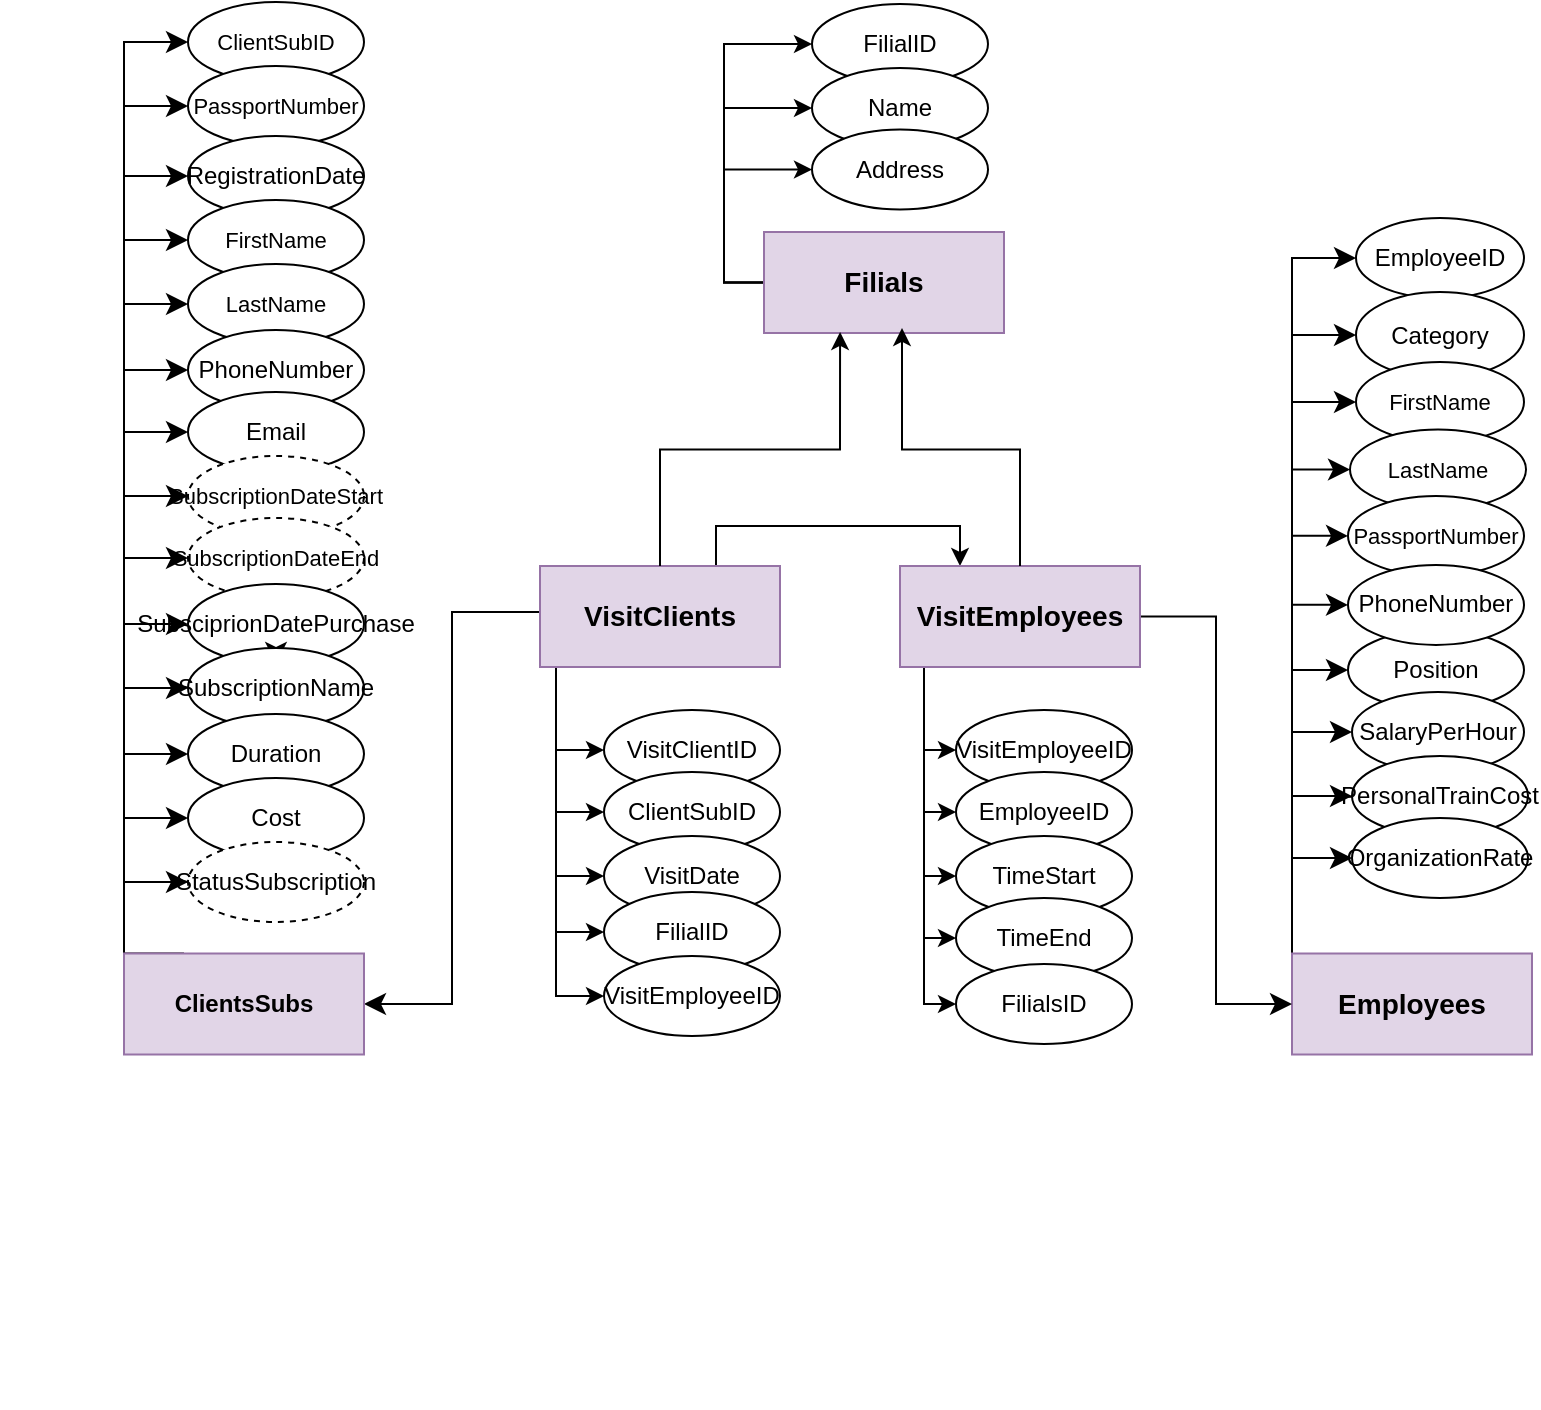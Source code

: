<mxfile version="23.0.2" type="device" pages="3">
  <diagram id="olurmlpTIaS9eGWPFwW2" name="Conceptual model">
    <mxGraphModel dx="1902" dy="518" grid="0" gridSize="8" guides="1" tooltips="1" connect="1" arrows="1" fold="1" page="1" pageScale="1" pageWidth="827" pageHeight="1169" math="0" shadow="0">
      <root>
        <mxCell id="mvMvy7dG3c4JRi--3KPx-0" />
        <mxCell id="mvMvy7dG3c4JRi--3KPx-1" parent="mvMvy7dG3c4JRi--3KPx-0" />
        <mxCell id="Wj9bAcWBPA3oP1GekAGw-21" value="&lt;font style=&quot;font-size: 11px&quot;&gt;ClientSubID&lt;/font&gt;" style="ellipse;whiteSpace=wrap;html=1;" parent="mvMvy7dG3c4JRi--3KPx-1" vertex="1">
          <mxGeometry x="-697" y="233" width="88" height="40" as="geometry" />
        </mxCell>
        <mxCell id="Wj9bAcWBPA3oP1GekAGw-25" style="edgeStyle=orthogonalEdgeStyle;rounded=0;orthogonalLoop=1;jettySize=auto;html=1;exitX=0;exitY=0;exitDx=0;exitDy=0;entryX=0;entryY=0.5;entryDx=0;entryDy=0;fontSize=12;startSize=8;endSize=8;" parent="mvMvy7dG3c4JRi--3KPx-1" source="VRfcgzJRMimNpDpBmcKM-0" target="NpwuuM2vTFCwnrGLAaPR-15" edge="1">
          <mxGeometry relative="1" as="geometry" />
        </mxCell>
        <mxCell id="Wj9bAcWBPA3oP1GekAGw-26" style="edgeStyle=orthogonalEdgeStyle;rounded=0;orthogonalLoop=1;jettySize=auto;html=1;exitX=0;exitY=0;exitDx=0;exitDy=0;entryX=0;entryY=0.5;entryDx=0;entryDy=0;fontSize=12;startSize=8;endSize=8;" parent="mvMvy7dG3c4JRi--3KPx-1" source="VRfcgzJRMimNpDpBmcKM-0" target="tMsVtBWJX_SnVHp4wFZJ-3" edge="1">
          <mxGeometry relative="1" as="geometry" />
        </mxCell>
        <mxCell id="Wj9bAcWBPA3oP1GekAGw-27" style="edgeStyle=orthogonalEdgeStyle;rounded=0;orthogonalLoop=1;jettySize=auto;html=1;exitX=0;exitY=0;exitDx=0;exitDy=0;entryX=0;entryY=0.5;entryDx=0;entryDy=0;fontSize=12;startSize=8;endSize=8;" parent="mvMvy7dG3c4JRi--3KPx-1" source="VRfcgzJRMimNpDpBmcKM-0" target="tMsVtBWJX_SnVHp4wFZJ-8" edge="1">
          <mxGeometry relative="1" as="geometry" />
        </mxCell>
        <mxCell id="Wj9bAcWBPA3oP1GekAGw-28" style="edgeStyle=orthogonalEdgeStyle;rounded=0;orthogonalLoop=1;jettySize=auto;html=1;exitX=0;exitY=0;exitDx=0;exitDy=0;entryX=0;entryY=0.5;entryDx=0;entryDy=0;fontSize=12;startSize=8;endSize=8;" parent="mvMvy7dG3c4JRi--3KPx-1" source="VRfcgzJRMimNpDpBmcKM-0" target="tMsVtBWJX_SnVHp4wFZJ-9" edge="1">
          <mxGeometry relative="1" as="geometry" />
        </mxCell>
        <mxCell id="Wj9bAcWBPA3oP1GekAGw-29" style="edgeStyle=orthogonalEdgeStyle;rounded=0;orthogonalLoop=1;jettySize=auto;html=1;exitX=0;exitY=0;exitDx=0;exitDy=0;entryX=0;entryY=0.5;entryDx=0;entryDy=0;fontSize=12;startSize=8;endSize=8;" parent="mvMvy7dG3c4JRi--3KPx-1" source="VRfcgzJRMimNpDpBmcKM-0" target="tMsVtBWJX_SnVHp4wFZJ-10" edge="1">
          <mxGeometry relative="1" as="geometry" />
        </mxCell>
        <mxCell id="Wj9bAcWBPA3oP1GekAGw-30" style="edgeStyle=orthogonalEdgeStyle;rounded=0;orthogonalLoop=1;jettySize=auto;html=1;exitX=0;exitY=0;exitDx=0;exitDy=0;entryX=0;entryY=0.5;entryDx=0;entryDy=0;fontSize=12;startSize=8;endSize=8;" parent="mvMvy7dG3c4JRi--3KPx-1" source="VRfcgzJRMimNpDpBmcKM-0" target="tMsVtBWJX_SnVHp4wFZJ-11" edge="1">
          <mxGeometry relative="1" as="geometry" />
        </mxCell>
        <mxCell id="Wj9bAcWBPA3oP1GekAGw-31" style="edgeStyle=orthogonalEdgeStyle;rounded=0;orthogonalLoop=1;jettySize=auto;html=1;exitX=0;exitY=0;exitDx=0;exitDy=0;entryX=0;entryY=0.5;entryDx=0;entryDy=0;fontSize=12;startSize=8;endSize=8;" parent="mvMvy7dG3c4JRi--3KPx-1" source="VRfcgzJRMimNpDpBmcKM-0" target="_nEOiAuMXeEqVIGmUNGK-27" edge="1">
          <mxGeometry relative="1" as="geometry" />
        </mxCell>
        <mxCell id="Wj9bAcWBPA3oP1GekAGw-32" style="edgeStyle=orthogonalEdgeStyle;rounded=0;orthogonalLoop=1;jettySize=auto;html=1;exitX=0;exitY=0;exitDx=0;exitDy=0;entryX=0;entryY=0.5;entryDx=0;entryDy=0;fontSize=12;startSize=8;endSize=8;" parent="mvMvy7dG3c4JRi--3KPx-1" source="VRfcgzJRMimNpDpBmcKM-0" target="EUBY6KKePTbdF1983OPu-71" edge="1">
          <mxGeometry relative="1" as="geometry" />
        </mxCell>
        <mxCell id="Wj9bAcWBPA3oP1GekAGw-33" style="edgeStyle=orthogonalEdgeStyle;rounded=0;orthogonalLoop=1;jettySize=auto;html=1;exitX=0;exitY=0;exitDx=0;exitDy=0;entryX=0;entryY=0.5;entryDx=0;entryDy=0;fontSize=12;startSize=8;endSize=8;" parent="mvMvy7dG3c4JRi--3KPx-1" source="VRfcgzJRMimNpDpBmcKM-0" target="EUBY6KKePTbdF1983OPu-75" edge="1">
          <mxGeometry relative="1" as="geometry" />
        </mxCell>
        <mxCell id="Wj9bAcWBPA3oP1GekAGw-34" style="edgeStyle=orthogonalEdgeStyle;rounded=0;orthogonalLoop=1;jettySize=auto;html=1;exitX=0;exitY=0;exitDx=0;exitDy=0;entryX=0;entryY=0.5;entryDx=0;entryDy=0;fontSize=12;startSize=8;endSize=8;" parent="mvMvy7dG3c4JRi--3KPx-1" source="VRfcgzJRMimNpDpBmcKM-0" target="Oj8vcJu3auiy5tvvLigh-12" edge="1">
          <mxGeometry relative="1" as="geometry" />
        </mxCell>
        <mxCell id="VRfcgzJRMimNpDpBmcKM-0" value="&lt;span style=&quot;font-size: 14px;&quot;&gt;Employees&lt;/span&gt;" style="rounded=0;whiteSpace=wrap;html=1;fillColor=#e1d5e7;strokeColor=#9673a6;fontStyle=1" parent="mvMvy7dG3c4JRi--3KPx-1" vertex="1">
          <mxGeometry x="-145" y="708.75" width="120" height="50.5" as="geometry" />
        </mxCell>
        <mxCell id="NpwuuM2vTFCwnrGLAaPR-14" value="FilialID" style="ellipse;whiteSpace=wrap;html=1;fontSize=12;" parent="mvMvy7dG3c4JRi--3KPx-1" vertex="1">
          <mxGeometry x="-385" y="234" width="88" height="40" as="geometry" />
        </mxCell>
        <mxCell id="NpwuuM2vTFCwnrGLAaPR-15" value="&lt;span style=&quot;font-size: 12px ; text-align: left&quot;&gt;EmployeeID&lt;/span&gt;" style="ellipse;whiteSpace=wrap;html=1;fontSize=12;" parent="mvMvy7dG3c4JRi--3KPx-1" vertex="1">
          <mxGeometry x="-113" y="341" width="84" height="40" as="geometry" />
        </mxCell>
        <mxCell id="EUBY6KKePTbdF1983OPu-47" style="edgeStyle=orthogonalEdgeStyle;rounded=0;orthogonalLoop=1;jettySize=auto;html=1;exitX=0;exitY=0.5;exitDx=0;exitDy=0;entryX=0;entryY=0.5;entryDx=0;entryDy=0;" parent="mvMvy7dG3c4JRi--3KPx-1" source="_nEOiAuMXeEqVIGmUNGK-1" target="NpwuuM2vTFCwnrGLAaPR-14" edge="1">
          <mxGeometry relative="1" as="geometry" />
        </mxCell>
        <mxCell id="EUBY6KKePTbdF1983OPu-48" style="edgeStyle=orthogonalEdgeStyle;rounded=0;orthogonalLoop=1;jettySize=auto;html=1;exitX=0;exitY=0.5;exitDx=0;exitDy=0;entryX=0;entryY=0.5;entryDx=0;entryDy=0;" parent="mvMvy7dG3c4JRi--3KPx-1" source="_nEOiAuMXeEqVIGmUNGK-1" target="_nEOiAuMXeEqVIGmUNGK-12" edge="1">
          <mxGeometry relative="1" as="geometry" />
        </mxCell>
        <mxCell id="EUBY6KKePTbdF1983OPu-49" style="edgeStyle=orthogonalEdgeStyle;rounded=0;orthogonalLoop=1;jettySize=auto;html=1;exitX=0;exitY=0.5;exitDx=0;exitDy=0;entryX=0;entryY=0.5;entryDx=0;entryDy=0;" parent="mvMvy7dG3c4JRi--3KPx-1" source="_nEOiAuMXeEqVIGmUNGK-1" target="_nEOiAuMXeEqVIGmUNGK-18" edge="1">
          <mxGeometry relative="1" as="geometry" />
        </mxCell>
        <mxCell id="_nEOiAuMXeEqVIGmUNGK-1" value="&lt;span style=&quot;font-size: 14px;&quot;&gt;Filials&lt;/span&gt;" style="rounded=0;whiteSpace=wrap;html=1;fillColor=#e1d5e7;strokeColor=#9673a6;fontStyle=1" parent="mvMvy7dG3c4JRi--3KPx-1" vertex="1">
          <mxGeometry x="-409" y="348" width="120" height="50.5" as="geometry" />
        </mxCell>
        <mxCell id="EUBY6KKePTbdF1983OPu-32" style="edgeStyle=orthogonalEdgeStyle;rounded=0;orthogonalLoop=1;jettySize=auto;html=1;exitX=0;exitY=0.5;exitDx=0;exitDy=0;entryX=0;entryY=0.5;entryDx=0;entryDy=0;" parent="mvMvy7dG3c4JRi--3KPx-1" source="_nEOiAuMXeEqVIGmUNGK-3" target="_nEOiAuMXeEqVIGmUNGK-31" edge="1">
          <mxGeometry relative="1" as="geometry">
            <Array as="points">
              <mxPoint x="-513" y="540" />
              <mxPoint x="-513" y="607" />
            </Array>
          </mxGeometry>
        </mxCell>
        <mxCell id="EUBY6KKePTbdF1983OPu-35" style="edgeStyle=orthogonalEdgeStyle;rounded=0;orthogonalLoop=1;jettySize=auto;html=1;exitX=0;exitY=0.5;exitDx=0;exitDy=0;entryX=0;entryY=0.5;entryDx=0;entryDy=0;" parent="mvMvy7dG3c4JRi--3KPx-1" source="_nEOiAuMXeEqVIGmUNGK-3" target="tMsVtBWJX_SnVHp4wFZJ-1" edge="1">
          <mxGeometry relative="1" as="geometry">
            <Array as="points">
              <mxPoint x="-513" y="540" />
              <mxPoint x="-513" y="670" />
            </Array>
          </mxGeometry>
        </mxCell>
        <mxCell id="EUBY6KKePTbdF1983OPu-37" style="edgeStyle=orthogonalEdgeStyle;rounded=0;orthogonalLoop=1;jettySize=auto;html=1;exitX=0;exitY=0.5;exitDx=0;exitDy=0;entryX=0;entryY=0.5;entryDx=0;entryDy=0;" parent="mvMvy7dG3c4JRi--3KPx-1" source="_nEOiAuMXeEqVIGmUNGK-3" target="EUBY6KKePTbdF1983OPu-3" edge="1">
          <mxGeometry relative="1" as="geometry">
            <Array as="points">
              <mxPoint x="-513" y="540" />
              <mxPoint x="-513" y="730" />
            </Array>
          </mxGeometry>
        </mxCell>
        <mxCell id="EUBY6KKePTbdF1983OPu-38" style="edgeStyle=orthogonalEdgeStyle;rounded=0;orthogonalLoop=1;jettySize=auto;html=1;exitX=0;exitY=0.5;exitDx=0;exitDy=0;entryX=0;entryY=0.5;entryDx=0;entryDy=0;" parent="mvMvy7dG3c4JRi--3KPx-1" target="EUBY6KKePTbdF1983OPu-5" edge="1">
          <mxGeometry relative="1" as="geometry">
            <Array as="points">
              <mxPoint x="-513" y="528" />
              <mxPoint x="-513" y="698" />
            </Array>
            <mxPoint x="-521" y="528.25" as="sourcePoint" />
            <mxPoint x="-489" y="686" as="targetPoint" />
          </mxGeometry>
        </mxCell>
        <mxCell id="Oj8vcJu3auiy5tvvLigh-41" style="edgeStyle=orthogonalEdgeStyle;rounded=0;orthogonalLoop=1;jettySize=auto;html=1;entryX=0.25;entryY=0;entryDx=0;entryDy=0;" parent="mvMvy7dG3c4JRi--3KPx-1" source="_nEOiAuMXeEqVIGmUNGK-3" target="Oj8vcJu3auiy5tvvLigh-6" edge="1">
          <mxGeometry relative="1" as="geometry">
            <Array as="points">
              <mxPoint x="-433" y="495" />
              <mxPoint x="-311" y="495" />
            </Array>
          </mxGeometry>
        </mxCell>
        <mxCell id="QqqLyYgCcNUfPszrCzHY-7" style="edgeStyle=orthogonalEdgeStyle;rounded=0;orthogonalLoop=1;jettySize=auto;html=1;entryX=0;entryY=0.5;entryDx=0;entryDy=0;" parent="mvMvy7dG3c4JRi--3KPx-1" source="_nEOiAuMXeEqVIGmUNGK-3" target="QqqLyYgCcNUfPszrCzHY-5" edge="1">
          <mxGeometry relative="1" as="geometry">
            <Array as="points">
              <mxPoint x="-513" y="638" />
            </Array>
          </mxGeometry>
        </mxCell>
        <mxCell id="5QdN9W8vFFauIzT8ZzAc-9" style="edgeStyle=orthogonalEdgeStyle;rounded=0;orthogonalLoop=1;jettySize=auto;html=1;exitX=0;exitY=0.5;exitDx=0;exitDy=0;entryX=1;entryY=0.5;entryDx=0;entryDy=0;fontSize=12;startSize=8;endSize=8;" parent="mvMvy7dG3c4JRi--3KPx-1" source="_nEOiAuMXeEqVIGmUNGK-3" target="q_Okk3qnDIpt-jvcuPOo-9" edge="1">
          <mxGeometry relative="1" as="geometry">
            <Array as="points">
              <mxPoint x="-521" y="538" />
              <mxPoint x="-565" y="538" />
              <mxPoint x="-565" y="734" />
            </Array>
          </mxGeometry>
        </mxCell>
        <mxCell id="_nEOiAuMXeEqVIGmUNGK-3" value="&lt;span style=&quot;font-size: 14px;&quot;&gt;VisitClients&lt;/span&gt;" style="rounded=0;whiteSpace=wrap;html=1;fillColor=#e1d5e7;strokeColor=#9673a6;fontStyle=1" parent="mvMvy7dG3c4JRi--3KPx-1" vertex="1">
          <mxGeometry x="-521" y="515" width="120" height="50.5" as="geometry" />
        </mxCell>
        <mxCell id="_nEOiAuMXeEqVIGmUNGK-5" value="&lt;font style=&quot;font-size: 11px&quot;&gt;PassportNumber&lt;/font&gt;" style="ellipse;whiteSpace=wrap;html=1;" parent="mvMvy7dG3c4JRi--3KPx-1" vertex="1">
          <mxGeometry x="-697" y="265" width="88" height="40" as="geometry" />
        </mxCell>
        <mxCell id="_nEOiAuMXeEqVIGmUNGK-12" value="Name" style="ellipse;whiteSpace=wrap;html=1;" parent="mvMvy7dG3c4JRi--3KPx-1" vertex="1">
          <mxGeometry x="-385" y="266" width="88" height="40" as="geometry" />
        </mxCell>
        <mxCell id="_nEOiAuMXeEqVIGmUNGK-18" value="Address" style="ellipse;whiteSpace=wrap;html=1;" parent="mvMvy7dG3c4JRi--3KPx-1" vertex="1">
          <mxGeometry x="-385" y="296.75" width="88" height="40" as="geometry" />
        </mxCell>
        <mxCell id="_nEOiAuMXeEqVIGmUNGK-27" value="Position" style="ellipse;whiteSpace=wrap;html=1;" parent="mvMvy7dG3c4JRi--3KPx-1" vertex="1">
          <mxGeometry x="-117" y="547" width="88" height="40" as="geometry" />
        </mxCell>
        <mxCell id="_nEOiAuMXeEqVIGmUNGK-31" value="VisitClientID" style="ellipse;whiteSpace=wrap;html=1;" parent="mvMvy7dG3c4JRi--3KPx-1" vertex="1">
          <mxGeometry x="-489" y="587" width="88" height="40" as="geometry" />
        </mxCell>
        <mxCell id="tMsVtBWJX_SnVHp4wFZJ-3" value="&lt;span style=&quot;font-size: 12px ; text-align: left&quot;&gt;Category&lt;/span&gt;" style="ellipse;whiteSpace=wrap;html=1;fontSize=12;" parent="mvMvy7dG3c4JRi--3KPx-1" vertex="1">
          <mxGeometry x="-113" y="378" width="84" height="43" as="geometry" />
        </mxCell>
        <mxCell id="tMsVtBWJX_SnVHp4wFZJ-8" value="&lt;div style=&quot;text-align: left;&quot;&gt;&lt;span style=&quot;background-color: initial;&quot;&gt;FirstName&lt;/span&gt;&lt;/div&gt;" style="ellipse;whiteSpace=wrap;html=1;fontSize=11;" parent="mvMvy7dG3c4JRi--3KPx-1" vertex="1">
          <mxGeometry x="-113" y="413" width="84" height="40" as="geometry" />
        </mxCell>
        <mxCell id="tMsVtBWJX_SnVHp4wFZJ-9" value="&lt;font style=&quot;font-size: 11px&quot;&gt;LastName&lt;/font&gt;" style="ellipse;whiteSpace=wrap;html=1;" parent="mvMvy7dG3c4JRi--3KPx-1" vertex="1">
          <mxGeometry x="-116" y="446.81" width="88" height="40" as="geometry" />
        </mxCell>
        <mxCell id="tMsVtBWJX_SnVHp4wFZJ-10" value="&lt;font style=&quot;font-size: 11px&quot;&gt;PassportNumber&lt;/font&gt;" style="ellipse;whiteSpace=wrap;html=1;" parent="mvMvy7dG3c4JRi--3KPx-1" vertex="1">
          <mxGeometry x="-117" y="479.94" width="88" height="40" as="geometry" />
        </mxCell>
        <mxCell id="tMsVtBWJX_SnVHp4wFZJ-11" value="PhoneNumber" style="ellipse;whiteSpace=wrap;html=1;" parent="mvMvy7dG3c4JRi--3KPx-1" vertex="1">
          <mxGeometry x="-117" y="514.44" width="88" height="40" as="geometry" />
        </mxCell>
        <mxCell id="EUBY6KKePTbdF1983OPu-71" value="SalaryPerHour" style="ellipse;whiteSpace=wrap;html=1;fontSize=12;" parent="mvMvy7dG3c4JRi--3KPx-1" vertex="1">
          <mxGeometry x="-115" y="578" width="86" height="40" as="geometry" />
        </mxCell>
        <mxCell id="EUBY6KKePTbdF1983OPu-75" value="PersonalTrainCost" style="ellipse;whiteSpace=wrap;html=1;" parent="mvMvy7dG3c4JRi--3KPx-1" vertex="1">
          <mxGeometry x="-115" y="610" width="88" height="40" as="geometry" />
        </mxCell>
        <mxCell id="Oj8vcJu3auiy5tvvLigh-1" style="edgeStyle=orthogonalEdgeStyle;rounded=0;orthogonalLoop=1;jettySize=auto;html=1;exitX=0;exitY=0.5;exitDx=0;exitDy=0;entryX=0;entryY=0.5;entryDx=0;entryDy=0;" parent="mvMvy7dG3c4JRi--3KPx-1" source="Oj8vcJu3auiy5tvvLigh-6" target="Oj8vcJu3auiy5tvvLigh-7" edge="1">
          <mxGeometry relative="1" as="geometry">
            <Array as="points">
              <mxPoint x="-329" y="540" />
              <mxPoint x="-329" y="607" />
            </Array>
          </mxGeometry>
        </mxCell>
        <mxCell id="Oj8vcJu3auiy5tvvLigh-2" style="edgeStyle=orthogonalEdgeStyle;rounded=0;orthogonalLoop=1;jettySize=auto;html=1;exitX=0;exitY=0.5;exitDx=0;exitDy=0;entryX=0;entryY=0.5;entryDx=0;entryDy=0;" parent="mvMvy7dG3c4JRi--3KPx-1" source="Oj8vcJu3auiy5tvvLigh-6" target="Oj8vcJu3auiy5tvvLigh-8" edge="1">
          <mxGeometry relative="1" as="geometry">
            <Array as="points">
              <mxPoint x="-329" y="540" />
              <mxPoint x="-329" y="670" />
            </Array>
          </mxGeometry>
        </mxCell>
        <mxCell id="Oj8vcJu3auiy5tvvLigh-3" style="edgeStyle=orthogonalEdgeStyle;rounded=0;orthogonalLoop=1;jettySize=auto;html=1;exitX=0;exitY=0.5;exitDx=0;exitDy=0;entryX=0;entryY=0.5;entryDx=0;entryDy=0;" parent="mvMvy7dG3c4JRi--3KPx-1" source="Oj8vcJu3auiy5tvvLigh-6" target="Oj8vcJu3auiy5tvvLigh-10" edge="1">
          <mxGeometry relative="1" as="geometry">
            <Array as="points">
              <mxPoint x="-329" y="540" />
              <mxPoint x="-329" y="701" />
            </Array>
          </mxGeometry>
        </mxCell>
        <mxCell id="Oj8vcJu3auiy5tvvLigh-4" style="edgeStyle=orthogonalEdgeStyle;rounded=0;orthogonalLoop=1;jettySize=auto;html=1;exitX=0;exitY=0.5;exitDx=0;exitDy=0;entryX=0;entryY=0.5;entryDx=0;entryDy=0;" parent="mvMvy7dG3c4JRi--3KPx-1" source="Oj8vcJu3auiy5tvvLigh-6" target="Oj8vcJu3auiy5tvvLigh-9" edge="1">
          <mxGeometry relative="1" as="geometry">
            <Array as="points">
              <mxPoint x="-329" y="540" />
              <mxPoint x="-329" y="734" />
            </Array>
          </mxGeometry>
        </mxCell>
        <mxCell id="QqqLyYgCcNUfPszrCzHY-9" style="edgeStyle=orthogonalEdgeStyle;rounded=0;orthogonalLoop=1;jettySize=auto;html=1;entryX=0;entryY=0.5;entryDx=0;entryDy=0;" parent="mvMvy7dG3c4JRi--3KPx-1" source="Oj8vcJu3auiy5tvvLigh-6" target="QqqLyYgCcNUfPszrCzHY-8" edge="1">
          <mxGeometry relative="1" as="geometry">
            <Array as="points">
              <mxPoint x="-329" y="638" />
            </Array>
          </mxGeometry>
        </mxCell>
        <mxCell id="5QdN9W8vFFauIzT8ZzAc-8" style="edgeStyle=orthogonalEdgeStyle;rounded=0;orthogonalLoop=1;jettySize=auto;html=1;exitX=1;exitY=0.5;exitDx=0;exitDy=0;entryX=0;entryY=0.5;entryDx=0;entryDy=0;fontSize=12;startSize=8;endSize=8;" parent="mvMvy7dG3c4JRi--3KPx-1" source="Oj8vcJu3auiy5tvvLigh-6" target="VRfcgzJRMimNpDpBmcKM-0" edge="1">
          <mxGeometry relative="1" as="geometry" />
        </mxCell>
        <mxCell id="Oj8vcJu3auiy5tvvLigh-6" value="&lt;span style=&quot;font-size: 14px;&quot;&gt;VisitEmployees&lt;/span&gt;" style="rounded=0;whiteSpace=wrap;html=1;fillColor=#e1d5e7;strokeColor=#9673a6;fontStyle=1" parent="mvMvy7dG3c4JRi--3KPx-1" vertex="1">
          <mxGeometry x="-341" y="515" width="120" height="50.5" as="geometry" />
        </mxCell>
        <mxCell id="Oj8vcJu3auiy5tvvLigh-7" value="VisitEmployeeID" style="ellipse;whiteSpace=wrap;html=1;" parent="mvMvy7dG3c4JRi--3KPx-1" vertex="1">
          <mxGeometry x="-313" y="587" width="88" height="40" as="geometry" />
        </mxCell>
        <mxCell id="Oj8vcJu3auiy5tvvLigh-12" value="OrganizationRate" style="ellipse;whiteSpace=wrap;html=1;" parent="mvMvy7dG3c4JRi--3KPx-1" vertex="1">
          <mxGeometry x="-115" y="641" width="88" height="40" as="geometry" />
        </mxCell>
        <mxCell id="Oj8vcJu3auiy5tvvLigh-39" style="edgeStyle=orthogonalEdgeStyle;rounded=0;orthogonalLoop=1;jettySize=auto;html=1;entryX=0.317;entryY=0.99;entryDx=0;entryDy=0;entryPerimeter=0;" parent="mvMvy7dG3c4JRi--3KPx-1" source="_nEOiAuMXeEqVIGmUNGK-3" target="_nEOiAuMXeEqVIGmUNGK-1" edge="1">
          <mxGeometry relative="1" as="geometry" />
        </mxCell>
        <mxCell id="Oj8vcJu3auiy5tvvLigh-40" style="edgeStyle=orthogonalEdgeStyle;rounded=0;orthogonalLoop=1;jettySize=auto;html=1;entryX=0.575;entryY=0.95;entryDx=0;entryDy=0;entryPerimeter=0;" parent="mvMvy7dG3c4JRi--3KPx-1" source="Oj8vcJu3auiy5tvvLigh-6" target="_nEOiAuMXeEqVIGmUNGK-1" edge="1">
          <mxGeometry relative="1" as="geometry" />
        </mxCell>
        <mxCell id="Oj8vcJu3auiy5tvvLigh-53" style="edgeStyle=orthogonalEdgeStyle;rounded=0;orthogonalLoop=1;jettySize=auto;html=1;exitX=0.5;exitY=1;exitDx=0;exitDy=0;" parent="mvMvy7dG3c4JRi--3KPx-1" edge="1">
          <mxGeometry relative="1" as="geometry">
            <mxPoint x="-783" y="927.5" as="sourcePoint" />
            <mxPoint x="-783" y="927.5" as="targetPoint" />
          </mxGeometry>
        </mxCell>
        <mxCell id="Wj9bAcWBPA3oP1GekAGw-2" style="edgeStyle=orthogonalEdgeStyle;rounded=0;orthogonalLoop=1;jettySize=auto;html=1;exitX=0.25;exitY=0;exitDx=0;exitDy=0;entryX=0;entryY=0.5;entryDx=0;entryDy=0;fontSize=12;startSize=8;endSize=8;" parent="mvMvy7dG3c4JRi--3KPx-1" source="q_Okk3qnDIpt-jvcuPOo-9" target="_nEOiAuMXeEqVIGmUNGK-5" edge="1">
          <mxGeometry relative="1" as="geometry">
            <Array as="points">
              <mxPoint x="-729" y="709" />
              <mxPoint x="-729" y="285" />
            </Array>
          </mxGeometry>
        </mxCell>
        <mxCell id="Wj9bAcWBPA3oP1GekAGw-4" style="edgeStyle=orthogonalEdgeStyle;rounded=0;orthogonalLoop=1;jettySize=auto;html=1;exitX=0;exitY=0;exitDx=0;exitDy=0;entryX=0;entryY=0.5;entryDx=0;entryDy=0;fontSize=12;startSize=8;endSize=8;" parent="mvMvy7dG3c4JRi--3KPx-1" source="q_Okk3qnDIpt-jvcuPOo-9" target="_nEOiAuMXeEqVIGmUNGK-8" edge="1">
          <mxGeometry relative="1" as="geometry" />
        </mxCell>
        <mxCell id="Wj9bAcWBPA3oP1GekAGw-6" style="edgeStyle=orthogonalEdgeStyle;rounded=0;orthogonalLoop=1;jettySize=auto;html=1;exitX=0;exitY=0;exitDx=0;exitDy=0;entryX=0;entryY=0.5;entryDx=0;entryDy=0;fontSize=12;startSize=8;endSize=8;" parent="mvMvy7dG3c4JRi--3KPx-1" source="q_Okk3qnDIpt-jvcuPOo-9" target="UTFc04EULYGbY13OFU4R-18" edge="1">
          <mxGeometry relative="1" as="geometry" />
        </mxCell>
        <mxCell id="Wj9bAcWBPA3oP1GekAGw-7" style="edgeStyle=orthogonalEdgeStyle;rounded=0;orthogonalLoop=1;jettySize=auto;html=1;exitX=0;exitY=0;exitDx=0;exitDy=0;entryX=0;entryY=0.5;entryDx=0;entryDy=0;fontSize=12;startSize=8;endSize=8;" parent="mvMvy7dG3c4JRi--3KPx-1" source="q_Okk3qnDIpt-jvcuPOo-9" target="G9yLdWEG9XToq5j9Gzfz-0" edge="1">
          <mxGeometry relative="1" as="geometry" />
        </mxCell>
        <mxCell id="Wj9bAcWBPA3oP1GekAGw-8" style="edgeStyle=orthogonalEdgeStyle;rounded=0;orthogonalLoop=1;jettySize=auto;html=1;exitX=0;exitY=0;exitDx=0;exitDy=0;entryX=0;entryY=0.5;entryDx=0;entryDy=0;fontSize=12;startSize=8;endSize=8;" parent="mvMvy7dG3c4JRi--3KPx-1" source="q_Okk3qnDIpt-jvcuPOo-9" target="_nEOiAuMXeEqVIGmUNGK-6" edge="1">
          <mxGeometry relative="1" as="geometry" />
        </mxCell>
        <mxCell id="Wj9bAcWBPA3oP1GekAGw-9" style="edgeStyle=orthogonalEdgeStyle;rounded=0;orthogonalLoop=1;jettySize=auto;html=1;exitX=0;exitY=0;exitDx=0;exitDy=0;entryX=0;entryY=0.5;entryDx=0;entryDy=0;fontSize=12;startSize=8;endSize=8;" parent="mvMvy7dG3c4JRi--3KPx-1" source="q_Okk3qnDIpt-jvcuPOo-9" target="NpwuuM2vTFCwnrGLAaPR-17" edge="1">
          <mxGeometry relative="1" as="geometry" />
        </mxCell>
        <mxCell id="Wj9bAcWBPA3oP1GekAGw-11" style="edgeStyle=orthogonalEdgeStyle;rounded=0;orthogonalLoop=1;jettySize=auto;html=1;exitX=0;exitY=0;exitDx=0;exitDy=0;entryX=0;entryY=0.5;entryDx=0;entryDy=0;fontSize=12;startSize=8;endSize=8;" parent="mvMvy7dG3c4JRi--3KPx-1" source="q_Okk3qnDIpt-jvcuPOo-9" target="5QdN9W8vFFauIzT8ZzAc-2" edge="1">
          <mxGeometry relative="1" as="geometry" />
        </mxCell>
        <mxCell id="Wj9bAcWBPA3oP1GekAGw-13" style="rounded=0;orthogonalLoop=1;jettySize=auto;html=1;exitX=0;exitY=0;exitDx=0;exitDy=0;entryX=0;entryY=0.5;entryDx=0;entryDy=0;fontSize=12;startSize=8;endSize=8;edgeStyle=orthogonalEdgeStyle;" parent="mvMvy7dG3c4JRi--3KPx-1" source="q_Okk3qnDIpt-jvcuPOo-9" target="UTFc04EULYGbY13OFU4R-19" edge="1">
          <mxGeometry relative="1" as="geometry" />
        </mxCell>
        <mxCell id="Wj9bAcWBPA3oP1GekAGw-14" style="edgeStyle=orthogonalEdgeStyle;rounded=0;orthogonalLoop=1;jettySize=auto;html=1;exitX=0;exitY=0;exitDx=0;exitDy=0;entryX=0;entryY=0.5;entryDx=0;entryDy=0;fontSize=12;startSize=8;endSize=8;" parent="mvMvy7dG3c4JRi--3KPx-1" source="q_Okk3qnDIpt-jvcuPOo-9" target="q_Okk3qnDIpt-jvcuPOo-14" edge="1">
          <mxGeometry relative="1" as="geometry" />
        </mxCell>
        <mxCell id="Wj9bAcWBPA3oP1GekAGw-15" style="edgeStyle=orthogonalEdgeStyle;rounded=0;orthogonalLoop=1;jettySize=auto;html=1;exitX=0;exitY=0;exitDx=0;exitDy=0;entryX=0;entryY=0.5;entryDx=0;entryDy=0;fontSize=12;startSize=8;endSize=8;" parent="mvMvy7dG3c4JRi--3KPx-1" source="q_Okk3qnDIpt-jvcuPOo-9" target="_nEOiAuMXeEqVIGmUNGK-13" edge="1">
          <mxGeometry relative="1" as="geometry" />
        </mxCell>
        <mxCell id="Wj9bAcWBPA3oP1GekAGw-17" style="edgeStyle=orthogonalEdgeStyle;rounded=0;orthogonalLoop=1;jettySize=auto;html=1;exitX=0;exitY=0;exitDx=0;exitDy=0;entryX=0;entryY=0.5;entryDx=0;entryDy=0;fontSize=12;startSize=8;endSize=8;" parent="mvMvy7dG3c4JRi--3KPx-1" source="q_Okk3qnDIpt-jvcuPOo-9" target="_nEOiAuMXeEqVIGmUNGK-24" edge="1">
          <mxGeometry relative="1" as="geometry" />
        </mxCell>
        <mxCell id="Wj9bAcWBPA3oP1GekAGw-18" style="edgeStyle=orthogonalEdgeStyle;rounded=0;orthogonalLoop=1;jettySize=auto;html=1;exitX=0;exitY=0;exitDx=0;exitDy=0;entryX=0;entryY=0.5;entryDx=0;entryDy=0;fontSize=12;startSize=8;endSize=8;" parent="mvMvy7dG3c4JRi--3KPx-1" source="q_Okk3qnDIpt-jvcuPOo-9" target="_nEOiAuMXeEqVIGmUNGK-16" edge="1">
          <mxGeometry relative="1" as="geometry" />
        </mxCell>
        <mxCell id="Wj9bAcWBPA3oP1GekAGw-20" style="edgeStyle=orthogonalEdgeStyle;rounded=0;orthogonalLoop=1;jettySize=auto;html=1;exitX=0;exitY=0;exitDx=0;exitDy=0;entryX=0;entryY=0.5;entryDx=0;entryDy=0;fontSize=12;startSize=8;endSize=8;" parent="mvMvy7dG3c4JRi--3KPx-1" source="q_Okk3qnDIpt-jvcuPOo-9" target="q_Okk3qnDIpt-jvcuPOo-12" edge="1">
          <mxGeometry relative="1" as="geometry" />
        </mxCell>
        <mxCell id="Wj9bAcWBPA3oP1GekAGw-22" style="edgeStyle=orthogonalEdgeStyle;rounded=0;orthogonalLoop=1;jettySize=auto;html=1;exitX=0;exitY=0;exitDx=0;exitDy=0;entryX=0;entryY=0.5;entryDx=0;entryDy=0;fontSize=12;startSize=8;endSize=8;" parent="mvMvy7dG3c4JRi--3KPx-1" source="q_Okk3qnDIpt-jvcuPOo-9" target="Wj9bAcWBPA3oP1GekAGw-21" edge="1">
          <mxGeometry relative="1" as="geometry" />
        </mxCell>
        <mxCell id="q_Okk3qnDIpt-jvcuPOo-9" value="ClientsSubs" style="rounded=0;whiteSpace=wrap;html=1;fillColor=#e1d5e7;strokeColor=#9673a6;fontStyle=1" parent="mvMvy7dG3c4JRi--3KPx-1" vertex="1">
          <mxGeometry x="-729" y="708.75" width="120" height="50.5" as="geometry" />
        </mxCell>
        <mxCell id="_nEOiAuMXeEqVIGmUNGK-8" value="&lt;span style=&quot;font-size: 12px ; text-align: left&quot;&gt;RegistrationDate&lt;/span&gt;" style="ellipse;whiteSpace=wrap;html=1;fontSize=12;" parent="mvMvy7dG3c4JRi--3KPx-1" vertex="1">
          <mxGeometry x="-697" y="300" width="88" height="40" as="geometry" />
        </mxCell>
        <mxCell id="QqqLyYgCcNUfPszrCzHY-5" value="ClientSubID" style="ellipse;whiteSpace=wrap;html=1;" parent="mvMvy7dG3c4JRi--3KPx-1" vertex="1">
          <mxGeometry x="-489" y="618" width="88" height="40" as="geometry" />
        </mxCell>
        <mxCell id="tMsVtBWJX_SnVHp4wFZJ-1" value="VisitDate" style="ellipse;whiteSpace=wrap;html=1;fontSize=12;" parent="mvMvy7dG3c4JRi--3KPx-1" vertex="1">
          <mxGeometry x="-489" y="650" width="88" height="40" as="geometry" />
        </mxCell>
        <mxCell id="EUBY6KKePTbdF1983OPu-5" value="FilialID" style="ellipse;whiteSpace=wrap;html=1;fontSize=12;" parent="mvMvy7dG3c4JRi--3KPx-1" vertex="1">
          <mxGeometry x="-489" y="678" width="88" height="40" as="geometry" />
        </mxCell>
        <mxCell id="EUBY6KKePTbdF1983OPu-3" value="&lt;span style=&quot;font-size: 12px ; text-align: left&quot;&gt;VisitEmployeeID&lt;/span&gt;" style="ellipse;whiteSpace=wrap;html=1;fontSize=12;" parent="mvMvy7dG3c4JRi--3KPx-1" vertex="1">
          <mxGeometry x="-489" y="710" width="88" height="40" as="geometry" />
        </mxCell>
        <mxCell id="QqqLyYgCcNUfPszrCzHY-8" value="EmployeeID" style="ellipse;whiteSpace=wrap;html=1;" parent="mvMvy7dG3c4JRi--3KPx-1" vertex="1">
          <mxGeometry x="-313" y="618" width="88" height="40" as="geometry" />
        </mxCell>
        <mxCell id="Oj8vcJu3auiy5tvvLigh-8" value="&lt;span style=&quot;font-size: 12px ; text-align: left&quot;&gt;TimeStart&lt;/span&gt;" style="ellipse;whiteSpace=wrap;html=1;fontSize=12;" parent="mvMvy7dG3c4JRi--3KPx-1" vertex="1">
          <mxGeometry x="-313" y="650" width="88" height="40" as="geometry" />
        </mxCell>
        <mxCell id="Oj8vcJu3auiy5tvvLigh-10" value="&lt;span style=&quot;font-size: 12px ; text-align: left&quot;&gt;TimeEnd&lt;/span&gt;" style="ellipse;whiteSpace=wrap;html=1;fontSize=12;" parent="mvMvy7dG3c4JRi--3KPx-1" vertex="1">
          <mxGeometry x="-313" y="681" width="88" height="40" as="geometry" />
        </mxCell>
        <mxCell id="Oj8vcJu3auiy5tvvLigh-9" value="&lt;span style=&quot;font-size: 12px ; text-align: left&quot;&gt;FilialsID&lt;/span&gt;" style="ellipse;whiteSpace=wrap;html=1;fontSize=12;" parent="mvMvy7dG3c4JRi--3KPx-1" vertex="1">
          <mxGeometry x="-313" y="714" width="88" height="40" as="geometry" />
        </mxCell>
        <mxCell id="UTFc04EULYGbY13OFU4R-18" value="&lt;div style=&quot;text-align: left;&quot;&gt;&lt;span style=&quot;background-color: initial;&quot;&gt;FirstName&lt;/span&gt;&lt;/div&gt;" style="ellipse;whiteSpace=wrap;html=1;fontSize=11;" parent="mvMvy7dG3c4JRi--3KPx-1" vertex="1">
          <mxGeometry x="-697" y="332" width="88" height="40" as="geometry" />
        </mxCell>
        <mxCell id="G9yLdWEG9XToq5j9Gzfz-0" value="&lt;font style=&quot;font-size: 11px&quot;&gt;LastName&lt;/font&gt;" style="ellipse;whiteSpace=wrap;html=1;" parent="mvMvy7dG3c4JRi--3KPx-1" vertex="1">
          <mxGeometry x="-697" y="364" width="88" height="40" as="geometry" />
        </mxCell>
        <mxCell id="_nEOiAuMXeEqVIGmUNGK-6" value="PhoneNumber" style="ellipse;whiteSpace=wrap;html=1;" parent="mvMvy7dG3c4JRi--3KPx-1" vertex="1">
          <mxGeometry x="-697" y="397" width="88" height="40" as="geometry" />
        </mxCell>
        <mxCell id="NpwuuM2vTFCwnrGLAaPR-17" value="&lt;span style=&quot;text-align: left&quot;&gt;Email&lt;/span&gt;" style="ellipse;whiteSpace=wrap;html=1;" parent="mvMvy7dG3c4JRi--3KPx-1" vertex="1">
          <mxGeometry x="-697" y="428" width="88" height="40" as="geometry" />
        </mxCell>
        <mxCell id="5QdN9W8vFFauIzT8ZzAc-2" value="&lt;div style=&quot;text-align: left;&quot;&gt;&lt;span style=&quot;background-color: initial;&quot;&gt;SubscriptionDateStart&lt;/span&gt;&lt;/div&gt;" style="ellipse;whiteSpace=wrap;html=1;fontSize=11;dashed=1;" parent="mvMvy7dG3c4JRi--3KPx-1" vertex="1">
          <mxGeometry x="-697" y="460" width="88" height="40" as="geometry" />
        </mxCell>
        <mxCell id="UTFc04EULYGbY13OFU4R-19" value="&lt;div style=&quot;text-align: left;&quot;&gt;&lt;span style=&quot;background-color: initial;&quot;&gt;SubscriptionDateEnd&lt;/span&gt;&lt;/div&gt;" style="ellipse;whiteSpace=wrap;html=1;fontSize=11;dashed=1;" parent="mvMvy7dG3c4JRi--3KPx-1" vertex="1">
          <mxGeometry x="-697" y="491" width="88" height="40" as="geometry" />
        </mxCell>
        <mxCell id="q_Okk3qnDIpt-jvcuPOo-14" value="SubsciprionDatePurchase" style="ellipse;whiteSpace=wrap;html=1;" parent="mvMvy7dG3c4JRi--3KPx-1" vertex="1">
          <mxGeometry x="-697.0" y="524" width="88" height="40" as="geometry" />
        </mxCell>
        <mxCell id="Wj9bAcWBPA3oP1GekAGw-0" style="edgeStyle=none;curved=1;rounded=0;orthogonalLoop=1;jettySize=auto;html=1;exitX=0.5;exitY=0;exitDx=0;exitDy=0;fontSize=12;startSize=8;endSize=8;" parent="mvMvy7dG3c4JRi--3KPx-1" source="_nEOiAuMXeEqVIGmUNGK-13" target="q_Okk3qnDIpt-jvcuPOo-14" edge="1">
          <mxGeometry relative="1" as="geometry" />
        </mxCell>
        <mxCell id="_nEOiAuMXeEqVIGmUNGK-13" value="SubscriptionName" style="ellipse;whiteSpace=wrap;html=1;" parent="mvMvy7dG3c4JRi--3KPx-1" vertex="1">
          <mxGeometry x="-697" y="556" width="88" height="40" as="geometry" />
        </mxCell>
        <mxCell id="_nEOiAuMXeEqVIGmUNGK-24" value="Duration" style="ellipse;whiteSpace=wrap;html=1;" parent="mvMvy7dG3c4JRi--3KPx-1" vertex="1">
          <mxGeometry x="-697" y="589" width="88" height="40" as="geometry" />
        </mxCell>
        <mxCell id="_nEOiAuMXeEqVIGmUNGK-16" value="Cost" style="ellipse;whiteSpace=wrap;html=1;" parent="mvMvy7dG3c4JRi--3KPx-1" vertex="1">
          <mxGeometry x="-697" y="621" width="88" height="40" as="geometry" />
        </mxCell>
        <mxCell id="q_Okk3qnDIpt-jvcuPOo-12" value="StatusSubscription" style="ellipse;whiteSpace=wrap;html=1;dashed=1;" parent="mvMvy7dG3c4JRi--3KPx-1" vertex="1">
          <mxGeometry x="-697.0" y="653" width="88" height="40" as="geometry" />
        </mxCell>
      </root>
    </mxGraphModel>
  </diagram>
  <diagram id="IfHyJyz9EYh7LRXMcbfJ" name="Logical model">
    <mxGraphModel dx="1518" dy="1931" grid="0" gridSize="10" guides="1" tooltips="1" connect="1" arrows="1" fold="1" page="0" pageScale="1" pageWidth="827" pageHeight="1169" math="0" shadow="0">
      <root>
        <mxCell id="KUSGV_cUyTdbwqlPM9OB-0" />
        <mxCell id="KUSGV_cUyTdbwqlPM9OB-1" parent="KUSGV_cUyTdbwqlPM9OB-0" />
        <mxCell id="hb47lm85LWCOrQ8CDC2U-3" value="ClientsSubs" style="swimlane;fontStyle=0;childLayout=stackLayout;horizontal=1;startSize=26;fillColor=#E1D5E7;horizontalStack=0;resizeParent=1;resizeParentMax=0;resizeLast=0;collapsible=1;marginBottom=0;swimlaneFillColor=#ffffff;align=center;fontSize=14;strokeColor=#9673A6;" parent="KUSGV_cUyTdbwqlPM9OB-1" vertex="1">
          <mxGeometry x="840" y="-1010" width="220" height="412" as="geometry" />
        </mxCell>
        <mxCell id="Lq0nGzku4W2OeOiWYQHE-34" value="ClientSubID INT" style="shape=partialRectangle;top=0;left=0;right=0;bottom=1;align=left;verticalAlign=middle;fillColor=none;spacingLeft=34;spacingRight=4;overflow=hidden;rotatable=0;points=[[0,0.5],[1,0.5]];portConstraint=eastwest;dropTarget=0;fontStyle=1;fontSize=12;" parent="hb47lm85LWCOrQ8CDC2U-3" vertex="1">
          <mxGeometry y="26" width="220" height="30" as="geometry" />
        </mxCell>
        <mxCell id="Lq0nGzku4W2OeOiWYQHE-35" value="" style="shape=partialRectangle;top=0;left=0;bottom=0;fillColor=none;align=left;verticalAlign=middle;spacingLeft=4;spacingRight=4;overflow=hidden;rotatable=0;points=[];portConstraint=eastwest;part=1;fontSize=12;" parent="Lq0nGzku4W2OeOiWYQHE-34" vertex="1" connectable="0">
          <mxGeometry width="30" height="30" as="geometry" />
        </mxCell>
        <mxCell id="hb47lm85LWCOrQ8CDC2U-16" value="PassportNumber TEXT" style="shape=partialRectangle;top=0;left=0;right=0;bottom=0;align=left;verticalAlign=top;fillColor=none;spacingLeft=34;spacingRight=4;overflow=hidden;rotatable=0;points=[[0,0.5],[1,0.5]];portConstraint=eastwest;dropTarget=0;fontSize=12;" parent="hb47lm85LWCOrQ8CDC2U-3" vertex="1">
          <mxGeometry y="56" width="220" height="28" as="geometry" />
        </mxCell>
        <mxCell id="hb47lm85LWCOrQ8CDC2U-17" value="" style="shape=partialRectangle;top=0;left=0;bottom=0;fillColor=none;align=left;verticalAlign=top;spacingLeft=4;spacingRight=4;overflow=hidden;rotatable=0;points=[];portConstraint=eastwest;part=1;fontSize=12;" parent="hb47lm85LWCOrQ8CDC2U-16" vertex="1" connectable="0">
          <mxGeometry y="-10.769" width="30" height="38.769" as="geometry" />
        </mxCell>
        <mxCell id="Lq0nGzku4W2OeOiWYQHE-18" value="RegistrationDate DATE" style="shape=partialRectangle;top=0;left=0;right=0;bottom=0;align=left;verticalAlign=top;fillColor=none;spacingLeft=34;spacingRight=4;overflow=hidden;rotatable=0;points=[[0,0.5],[1,0.5]];portConstraint=eastwest;dropTarget=0;fontSize=12;" parent="hb47lm85LWCOrQ8CDC2U-3" vertex="1">
          <mxGeometry y="84" width="220" height="28" as="geometry" />
        </mxCell>
        <mxCell id="Lq0nGzku4W2OeOiWYQHE-19" value="" style="shape=partialRectangle;top=0;left=0;bottom=0;fillColor=none;align=left;verticalAlign=top;spacingLeft=4;spacingRight=4;overflow=hidden;rotatable=0;points=[];portConstraint=eastwest;part=1;fontSize=12;" parent="Lq0nGzku4W2OeOiWYQHE-18" vertex="1" connectable="0">
          <mxGeometry y="-10.769" width="30" height="38.769" as="geometry" />
        </mxCell>
        <mxCell id="7W2NKcaw07_yXZ4JNLlk-17" value="FirstName TEXT" style="shape=partialRectangle;top=0;left=0;right=0;bottom=0;align=left;verticalAlign=top;fillColor=none;spacingLeft=34;spacingRight=4;overflow=hidden;rotatable=0;points=[[0,0.5],[1,0.5]];portConstraint=eastwest;dropTarget=0;fontSize=12;" parent="hb47lm85LWCOrQ8CDC2U-3" vertex="1">
          <mxGeometry y="112" width="220" height="26" as="geometry" />
        </mxCell>
        <mxCell id="7W2NKcaw07_yXZ4JNLlk-18" value="" style="shape=partialRectangle;top=0;left=0;bottom=0;fillColor=none;align=left;verticalAlign=top;spacingLeft=4;spacingRight=4;overflow=hidden;rotatable=0;points=[];portConstraint=eastwest;part=1;fontSize=12;" parent="7W2NKcaw07_yXZ4JNLlk-17" vertex="1" connectable="0">
          <mxGeometry width="30" height="26" as="geometry" />
        </mxCell>
        <mxCell id="hb47lm85LWCOrQ8CDC2U-14" value="LastName TEXT" style="shape=partialRectangle;top=0;left=0;right=0;bottom=0;align=left;verticalAlign=top;fillColor=none;spacingLeft=34;spacingRight=4;overflow=hidden;rotatable=0;points=[[0,0.5],[1,0.5]];portConstraint=eastwest;dropTarget=0;fontSize=12;" parent="hb47lm85LWCOrQ8CDC2U-3" vertex="1">
          <mxGeometry y="138" width="220" height="26" as="geometry" />
        </mxCell>
        <mxCell id="hb47lm85LWCOrQ8CDC2U-15" value="" style="shape=partialRectangle;top=0;left=0;bottom=0;fillColor=none;align=left;verticalAlign=top;spacingLeft=4;spacingRight=4;overflow=hidden;rotatable=0;points=[];portConstraint=eastwest;part=1;fontSize=12;" parent="hb47lm85LWCOrQ8CDC2U-14" vertex="1" connectable="0">
          <mxGeometry width="30" height="26" as="geometry" />
        </mxCell>
        <mxCell id="J-65TUyQp3_HaUdKwd17-0" value="PhoneNumber TEXT" style="shape=partialRectangle;top=0;left=0;right=0;bottom=0;align=left;verticalAlign=top;fillColor=none;spacingLeft=34;spacingRight=4;overflow=hidden;rotatable=0;points=[[0,0.5],[1,0.5]];portConstraint=eastwest;dropTarget=0;fontSize=12;" parent="hb47lm85LWCOrQ8CDC2U-3" vertex="1">
          <mxGeometry y="164" width="220" height="28" as="geometry" />
        </mxCell>
        <mxCell id="J-65TUyQp3_HaUdKwd17-1" value="" style="shape=partialRectangle;top=0;left=0;bottom=0;fillColor=none;align=left;verticalAlign=top;spacingLeft=4;spacingRight=4;overflow=hidden;rotatable=0;points=[];portConstraint=eastwest;part=1;fontSize=12;" parent="J-65TUyQp3_HaUdKwd17-0" vertex="1" connectable="0">
          <mxGeometry y="-10.769" width="30" height="38.769" as="geometry" />
        </mxCell>
        <mxCell id="Lq0nGzku4W2OeOiWYQHE-14" value="Email TEXT" style="shape=partialRectangle;top=0;left=0;right=0;bottom=0;align=left;verticalAlign=top;fillColor=none;spacingLeft=34;spacingRight=4;overflow=hidden;rotatable=0;points=[[0,0.5],[1,0.5]];portConstraint=eastwest;dropTarget=0;fontSize=12;" parent="hb47lm85LWCOrQ8CDC2U-3" vertex="1">
          <mxGeometry y="192" width="220" height="28" as="geometry" />
        </mxCell>
        <mxCell id="Lq0nGzku4W2OeOiWYQHE-15" value="" style="shape=partialRectangle;top=0;left=0;bottom=0;fillColor=none;align=left;verticalAlign=top;spacingLeft=4;spacingRight=4;overflow=hidden;rotatable=0;points=[];portConstraint=eastwest;part=1;fontSize=12;" parent="Lq0nGzku4W2OeOiWYQHE-14" vertex="1" connectable="0">
          <mxGeometry y="-10.769" width="30" height="38.769" as="geometry" />
        </mxCell>
        <mxCell id="Lq0nGzku4W2OeOiWYQHE-20" value="SubscriptionDateStart DATE" style="shape=partialRectangle;top=0;left=0;right=0;bottom=0;align=left;verticalAlign=top;fillColor=none;spacingLeft=34;spacingRight=4;overflow=hidden;rotatable=0;points=[[0,0.5],[1,0.5]];portConstraint=eastwest;dropTarget=0;fontSize=12;" parent="hb47lm85LWCOrQ8CDC2U-3" vertex="1">
          <mxGeometry y="220" width="220" height="28" as="geometry" />
        </mxCell>
        <mxCell id="Lq0nGzku4W2OeOiWYQHE-21" value="" style="shape=partialRectangle;top=0;left=0;bottom=0;fillColor=none;align=left;verticalAlign=top;spacingLeft=4;spacingRight=4;overflow=hidden;rotatable=0;points=[];portConstraint=eastwest;part=1;fontSize=12;" parent="Lq0nGzku4W2OeOiWYQHE-20" vertex="1" connectable="0">
          <mxGeometry y="-10.769" width="30" height="38.769" as="geometry" />
        </mxCell>
        <mxCell id="Lq0nGzku4W2OeOiWYQHE-22" value="SubsciptrionDateEnd DATE" style="shape=partialRectangle;top=0;left=0;right=0;bottom=0;align=left;verticalAlign=top;fillColor=none;spacingLeft=34;spacingRight=4;overflow=hidden;rotatable=0;points=[[0,0.5],[1,0.5]];portConstraint=eastwest;dropTarget=0;fontSize=12;" parent="hb47lm85LWCOrQ8CDC2U-3" vertex="1">
          <mxGeometry y="248" width="220" height="28" as="geometry" />
        </mxCell>
        <mxCell id="Lq0nGzku4W2OeOiWYQHE-23" value="" style="shape=partialRectangle;top=0;left=0;bottom=0;fillColor=none;align=left;verticalAlign=top;spacingLeft=4;spacingRight=4;overflow=hidden;rotatable=0;points=[];portConstraint=eastwest;part=1;fontSize=12;" parent="Lq0nGzku4W2OeOiWYQHE-22" vertex="1" connectable="0">
          <mxGeometry y="-10.769" width="30" height="38.769" as="geometry" />
        </mxCell>
        <mxCell id="lb9N1sSY1lDr9Nky9zsg-19" value="SubsciptionDatePurchase DATE" style="shape=partialRectangle;top=0;left=0;right=0;bottom=0;align=left;verticalAlign=top;fillColor=none;spacingLeft=34;spacingRight=4;overflow=hidden;rotatable=0;points=[[0,0.5],[1,0.5]];portConstraint=eastwest;dropTarget=0;fontSize=12;" parent="hb47lm85LWCOrQ8CDC2U-3" vertex="1">
          <mxGeometry y="276" width="220" height="26" as="geometry" />
        </mxCell>
        <mxCell id="lb9N1sSY1lDr9Nky9zsg-20" value="" style="shape=partialRectangle;top=0;left=0;bottom=0;fillColor=none;align=left;verticalAlign=top;spacingLeft=4;spacingRight=4;overflow=hidden;rotatable=0;points=[];portConstraint=eastwest;part=1;fontSize=12;" parent="lb9N1sSY1lDr9Nky9zsg-19" vertex="1" connectable="0">
          <mxGeometry width="30" height="26" as="geometry" />
        </mxCell>
        <mxCell id="n1psaRWpW14pud28ku2C-19" value="SubscriptionName TEXT" style="shape=partialRectangle;top=0;left=0;right=0;bottom=0;align=left;verticalAlign=top;fillColor=none;spacingLeft=34;spacingRight=4;overflow=hidden;rotatable=0;points=[[0,0.5],[1,0.5]];portConstraint=eastwest;dropTarget=0;fontSize=12;" parent="hb47lm85LWCOrQ8CDC2U-3" vertex="1">
          <mxGeometry y="302" width="220" height="26" as="geometry" />
        </mxCell>
        <mxCell id="n1psaRWpW14pud28ku2C-20" value="" style="shape=partialRectangle;top=0;left=0;bottom=0;fillColor=none;align=left;verticalAlign=top;spacingLeft=4;spacingRight=4;overflow=hidden;rotatable=0;points=[];portConstraint=eastwest;part=1;fontSize=12;" parent="n1psaRWpW14pud28ku2C-19" vertex="1" connectable="0">
          <mxGeometry width="30" height="26" as="geometry" />
        </mxCell>
        <mxCell id="n1psaRWpW14pud28ku2C-27" value="Duration INT" style="shape=partialRectangle;top=0;left=0;right=0;bottom=0;align=left;verticalAlign=top;fillColor=none;spacingLeft=34;spacingRight=4;overflow=hidden;rotatable=0;points=[[0,0.5],[1,0.5]];portConstraint=eastwest;dropTarget=0;fontSize=12;" parent="hb47lm85LWCOrQ8CDC2U-3" vertex="1">
          <mxGeometry y="328" width="220" height="28" as="geometry" />
        </mxCell>
        <mxCell id="n1psaRWpW14pud28ku2C-28" value="" style="shape=partialRectangle;top=0;left=0;bottom=0;fillColor=none;align=left;verticalAlign=top;spacingLeft=4;spacingRight=4;overflow=hidden;rotatable=0;points=[];portConstraint=eastwest;part=1;fontSize=12;" parent="n1psaRWpW14pud28ku2C-27" vertex="1" connectable="0">
          <mxGeometry y="-10.769" width="30" height="38.769" as="geometry" />
        </mxCell>
        <mxCell id="jWD9viVqRH_ernDJVg42-8" value="Cost FLOAT" style="shape=partialRectangle;top=0;left=0;right=0;bottom=0;align=left;verticalAlign=top;fillColor=none;spacingLeft=34;spacingRight=4;overflow=hidden;rotatable=0;points=[[0,0.5],[1,0.5]];portConstraint=eastwest;dropTarget=0;fontSize=12;" parent="hb47lm85LWCOrQ8CDC2U-3" vertex="1">
          <mxGeometry y="356" width="220" height="28" as="geometry" />
        </mxCell>
        <mxCell id="jWD9viVqRH_ernDJVg42-9" value="" style="shape=partialRectangle;top=0;left=0;bottom=0;fillColor=none;align=left;verticalAlign=top;spacingLeft=4;spacingRight=4;overflow=hidden;rotatable=0;points=[];portConstraint=eastwest;part=1;fontSize=12;" parent="jWD9viVqRH_ernDJVg42-8" vertex="1" connectable="0">
          <mxGeometry y="-10.769" width="30" height="38.769" as="geometry" />
        </mxCell>
        <mxCell id="Lq0nGzku4W2OeOiWYQHE-26" value="StatusSubscription TEXT" style="shape=partialRectangle;top=0;left=0;right=0;bottom=0;align=left;verticalAlign=top;fillColor=none;spacingLeft=34;spacingRight=4;overflow=hidden;rotatable=0;points=[[0,0.5],[1,0.5]];portConstraint=eastwest;dropTarget=0;fontSize=12;" parent="hb47lm85LWCOrQ8CDC2U-3" vertex="1">
          <mxGeometry y="384" width="220" height="28" as="geometry" />
        </mxCell>
        <mxCell id="Lq0nGzku4W2OeOiWYQHE-27" value="" style="shape=partialRectangle;top=0;left=0;bottom=0;fillColor=none;align=left;verticalAlign=top;spacingLeft=4;spacingRight=4;overflow=hidden;rotatable=0;points=[];portConstraint=eastwest;part=1;fontSize=12;" parent="Lq0nGzku4W2OeOiWYQHE-26" vertex="1" connectable="0">
          <mxGeometry y="-10.769" width="30" height="38.769" as="geometry" />
        </mxCell>
        <mxCell id="hb47lm85LWCOrQ8CDC2U-37" value="VisitClients" style="swimlane;fontStyle=0;childLayout=stackLayout;horizontal=1;startSize=26;fillColor=#E1D5E7;horizontalStack=0;resizeParent=1;resizeParentMax=0;resizeLast=0;collapsible=1;marginBottom=0;swimlaneFillColor=#ffffff;align=center;fontSize=14;strokeColor=#9673A6;" parent="KUSGV_cUyTdbwqlPM9OB-1" vertex="1">
          <mxGeometry x="440" y="-759" width="240" height="156" as="geometry">
            <mxRectangle x="460" y="-850" width="70" height="30" as="alternateBounds" />
          </mxGeometry>
        </mxCell>
        <mxCell id="TJZ0NjmQtWGinUfos1I5-27" value="VisitClientID INT" style="shape=partialRectangle;top=0;left=0;right=0;bottom=1;align=left;verticalAlign=middle;fillColor=none;spacingLeft=34;spacingRight=4;overflow=hidden;rotatable=0;points=[[0,0.5],[1,0.5]];portConstraint=eastwest;dropTarget=0;fontStyle=1;fontSize=12;" parent="hb47lm85LWCOrQ8CDC2U-37" vertex="1">
          <mxGeometry y="26" width="240" height="26" as="geometry" />
        </mxCell>
        <mxCell id="TJZ0NjmQtWGinUfos1I5-28" value="" style="shape=partialRectangle;top=0;left=0;bottom=0;fillColor=none;align=left;verticalAlign=middle;spacingLeft=4;spacingRight=4;overflow=hidden;rotatable=0;points=[];portConstraint=eastwest;part=1;fontSize=12;" parent="TJZ0NjmQtWGinUfos1I5-27" vertex="1" connectable="0">
          <mxGeometry width="30" height="26" as="geometry" />
        </mxCell>
        <mxCell id="hb47lm85LWCOrQ8CDC2U-42" value="ClientSubID INT" style="shape=partialRectangle;top=0;left=0;right=0;bottom=0;align=left;verticalAlign=top;fillColor=none;spacingLeft=34;spacingRight=4;overflow=hidden;rotatable=0;points=[[0,0.5],[1,0.5]];portConstraint=eastwest;dropTarget=0;fontSize=12;" parent="hb47lm85LWCOrQ8CDC2U-37" vertex="1">
          <mxGeometry y="52" width="240" height="26" as="geometry" />
        </mxCell>
        <mxCell id="hb47lm85LWCOrQ8CDC2U-43" value="" style="shape=partialRectangle;top=0;left=0;bottom=0;fillColor=none;align=left;verticalAlign=top;spacingLeft=4;spacingRight=4;overflow=hidden;rotatable=0;points=[];portConstraint=eastwest;part=1;fontSize=12;" parent="hb47lm85LWCOrQ8CDC2U-42" vertex="1" connectable="0">
          <mxGeometry width="30" height="26" as="geometry" />
        </mxCell>
        <mxCell id="hb47lm85LWCOrQ8CDC2U-48" value="" style="shape=partialRectangle;top=0;left=0;right=0;bottom=0;align=left;verticalAlign=top;fillColor=none;spacingLeft=34;spacingRight=4;overflow=hidden;rotatable=0;points=[[0,0.5],[1,0.5]];portConstraint=eastwest;dropTarget=0;fontSize=12;" parent="hb47lm85LWCOrQ8CDC2U-37" vertex="1">
          <mxGeometry y="78" width="240" as="geometry" />
        </mxCell>
        <mxCell id="hb47lm85LWCOrQ8CDC2U-49" value="" style="shape=partialRectangle;top=0;left=0;bottom=0;fillColor=none;align=left;verticalAlign=top;spacingLeft=4;spacingRight=4;overflow=hidden;rotatable=0;points=[];portConstraint=eastwest;part=1;fontSize=12;" parent="hb47lm85LWCOrQ8CDC2U-48" vertex="1" connectable="0">
          <mxGeometry width="30" as="geometry" />
        </mxCell>
        <mxCell id="0RKprvkyUGkzvtggWHM--36" value="VisitDate DATE" style="shape=partialRectangle;top=0;left=0;right=0;bottom=0;align=left;verticalAlign=top;fillColor=none;spacingLeft=34;spacingRight=4;overflow=hidden;rotatable=0;points=[[0,0.5],[1,0.5]];portConstraint=eastwest;dropTarget=0;fontSize=12;" parent="hb47lm85LWCOrQ8CDC2U-37" vertex="1">
          <mxGeometry y="78" width="240" height="26" as="geometry" />
        </mxCell>
        <mxCell id="0RKprvkyUGkzvtggWHM--37" value="" style="shape=partialRectangle;top=0;left=0;bottom=0;fillColor=none;align=left;verticalAlign=top;spacingLeft=4;spacingRight=4;overflow=hidden;rotatable=0;points=[];portConstraint=eastwest;part=1;fontSize=12;" parent="0RKprvkyUGkzvtggWHM--36" vertex="1" connectable="0">
          <mxGeometry width="30" height="26" as="geometry" />
        </mxCell>
        <mxCell id="hb47lm85LWCOrQ8CDC2U-44" value="FilialsID INT" style="shape=partialRectangle;top=0;left=0;right=0;bottom=0;align=left;verticalAlign=top;fillColor=none;spacingLeft=34;spacingRight=4;overflow=hidden;rotatable=0;points=[[0,0.5],[1,0.5]];portConstraint=eastwest;dropTarget=0;fontSize=12;" parent="hb47lm85LWCOrQ8CDC2U-37" vertex="1">
          <mxGeometry y="104" width="240" height="26" as="geometry" />
        </mxCell>
        <mxCell id="hb47lm85LWCOrQ8CDC2U-45" value="" style="shape=partialRectangle;top=0;left=0;bottom=0;fillColor=none;align=left;verticalAlign=top;spacingLeft=4;spacingRight=4;overflow=hidden;rotatable=0;points=[];portConstraint=eastwest;part=1;fontSize=12;" parent="hb47lm85LWCOrQ8CDC2U-44" vertex="1" connectable="0">
          <mxGeometry width="30" height="26" as="geometry" />
        </mxCell>
        <mxCell id="9osI_l63e0KnEX-VUUEl-60" value="VisitEmployeeID INT" style="shape=partialRectangle;top=0;left=0;right=0;bottom=0;align=left;verticalAlign=top;fillColor=none;spacingLeft=34;spacingRight=4;overflow=hidden;rotatable=0;points=[[0,0.5],[1,0.5]];portConstraint=eastwest;dropTarget=0;fontSize=12;" parent="hb47lm85LWCOrQ8CDC2U-37" vertex="1">
          <mxGeometry y="130" width="240" height="26" as="geometry" />
        </mxCell>
        <mxCell id="9osI_l63e0KnEX-VUUEl-61" value="" style="shape=partialRectangle;top=0;left=0;bottom=0;fillColor=none;align=left;verticalAlign=top;spacingLeft=4;spacingRight=4;overflow=hidden;rotatable=0;points=[];portConstraint=eastwest;part=1;fontSize=12;" parent="9osI_l63e0KnEX-VUUEl-60" vertex="1" connectable="0">
          <mxGeometry width="30" height="26" as="geometry" />
        </mxCell>
        <mxCell id="X_lt1aOaVSXA0-FeL_VL-5" value="Filials" style="swimlane;fontStyle=0;childLayout=stackLayout;horizontal=1;startSize=26;fillColor=#E1D5E7;horizontalStack=0;resizeParent=1;resizeParentMax=0;resizeLast=0;collapsible=1;marginBottom=0;swimlaneFillColor=#ffffff;align=center;fontSize=14;strokeColor=#9673A6;" parent="KUSGV_cUyTdbwqlPM9OB-1" vertex="1">
          <mxGeometry x="20" y="-610" width="240" height="110" as="geometry" />
        </mxCell>
        <mxCell id="0RKprvkyUGkzvtggWHM--73" value="FilialID INT" style="shape=partialRectangle;top=0;left=0;right=0;bottom=1;align=left;verticalAlign=middle;fillColor=none;spacingLeft=34;spacingRight=4;overflow=hidden;rotatable=0;points=[[0,0.5],[1,0.5]];portConstraint=eastwest;dropTarget=0;fontStyle=1;fontSize=12;" parent="X_lt1aOaVSXA0-FeL_VL-5" vertex="1">
          <mxGeometry y="26" width="240" height="30" as="geometry" />
        </mxCell>
        <mxCell id="0RKprvkyUGkzvtggWHM--74" value="" style="shape=partialRectangle;top=0;left=0;bottom=0;fillColor=none;align=left;verticalAlign=middle;spacingLeft=4;spacingRight=4;overflow=hidden;rotatable=0;points=[];portConstraint=eastwest;part=1;fontSize=12;" parent="0RKprvkyUGkzvtggWHM--73" vertex="1" connectable="0">
          <mxGeometry width="30" height="30" as="geometry" />
        </mxCell>
        <mxCell id="X_lt1aOaVSXA0-FeL_VL-7" value="Name TEXT" style="shape=partialRectangle;top=0;left=0;right=0;bottom=0;align=left;verticalAlign=top;fillColor=none;spacingLeft=34;spacingRight=4;overflow=hidden;rotatable=0;points=[[0,0.5],[1,0.5]];portConstraint=eastwest;dropTarget=0;fontSize=12;" parent="X_lt1aOaVSXA0-FeL_VL-5" vertex="1">
          <mxGeometry y="56" width="240" height="26" as="geometry" />
        </mxCell>
        <mxCell id="X_lt1aOaVSXA0-FeL_VL-8" value="" style="shape=partialRectangle;top=0;left=0;bottom=0;fillColor=none;align=left;verticalAlign=top;spacingLeft=4;spacingRight=4;overflow=hidden;rotatable=0;points=[];portConstraint=eastwest;part=1;fontSize=12;" parent="X_lt1aOaVSXA0-FeL_VL-7" vertex="1" connectable="0">
          <mxGeometry width="30" height="26" as="geometry" />
        </mxCell>
        <mxCell id="X_lt1aOaVSXA0-FeL_VL-9" value="Address TEXT" style="shape=partialRectangle;top=0;left=0;right=0;bottom=0;align=left;verticalAlign=top;fillColor=none;spacingLeft=34;spacingRight=4;overflow=hidden;rotatable=0;points=[[0,0.5],[1,0.5]];portConstraint=eastwest;dropTarget=0;fontSize=12;" parent="X_lt1aOaVSXA0-FeL_VL-5" vertex="1">
          <mxGeometry y="82" width="240" height="28" as="geometry" />
        </mxCell>
        <mxCell id="X_lt1aOaVSXA0-FeL_VL-10" value="" style="shape=partialRectangle;top=0;left=0;bottom=0;fillColor=none;align=left;verticalAlign=top;spacingLeft=4;spacingRight=4;overflow=hidden;rotatable=0;points=[];portConstraint=eastwest;part=1;fontSize=12;" parent="X_lt1aOaVSXA0-FeL_VL-9" vertex="1" connectable="0">
          <mxGeometry y="-10.769" width="30" height="38.769" as="geometry" />
        </mxCell>
        <mxCell id="d4F9qvDbYww7qBE-FF_T-3" value="Employees" style="swimlane;fontStyle=0;childLayout=stackLayout;horizontal=1;startSize=26;fillColor=#E1D5E7;horizontalStack=0;resizeParent=1;resizeParentMax=0;resizeLast=0;collapsible=1;marginBottom=0;swimlaneFillColor=#ffffff;align=center;fontSize=14;strokeColor=#9673A6;" parent="KUSGV_cUyTdbwqlPM9OB-1" vertex="1">
          <mxGeometry x="840" y="-564" width="220" height="294" as="geometry" />
        </mxCell>
        <mxCell id="0RKprvkyUGkzvtggWHM--77" value="EmployeeID INT" style="shape=partialRectangle;top=0;left=0;right=0;bottom=1;align=left;verticalAlign=middle;fillColor=none;spacingLeft=34;spacingRight=4;overflow=hidden;rotatable=0;points=[[0,0.5],[1,0.5]];portConstraint=eastwest;dropTarget=0;fontStyle=1;fontSize=12;" parent="d4F9qvDbYww7qBE-FF_T-3" vertex="1">
          <mxGeometry y="26" width="220" height="30" as="geometry" />
        </mxCell>
        <mxCell id="0RKprvkyUGkzvtggWHM--78" value="" style="shape=partialRectangle;top=0;left=0;bottom=0;fillColor=none;align=left;verticalAlign=middle;spacingLeft=4;spacingRight=4;overflow=hidden;rotatable=0;points=[];portConstraint=eastwest;part=1;fontSize=12;" parent="0RKprvkyUGkzvtggWHM--77" vertex="1" connectable="0">
          <mxGeometry width="30" height="30" as="geometry" />
        </mxCell>
        <mxCell id="d4F9qvDbYww7qBE-FF_T-7" value="FirstName TEXT" style="shape=partialRectangle;top=0;left=0;right=0;bottom=0;align=left;verticalAlign=top;fillColor=none;spacingLeft=34;spacingRight=4;overflow=hidden;rotatable=0;points=[[0,0.5],[1,0.5]];portConstraint=eastwest;dropTarget=0;fontSize=12;" parent="d4F9qvDbYww7qBE-FF_T-3" vertex="1">
          <mxGeometry y="56" width="220" height="28" as="geometry" />
        </mxCell>
        <mxCell id="d4F9qvDbYww7qBE-FF_T-8" value="" style="shape=partialRectangle;top=0;left=0;bottom=0;fillColor=none;align=left;verticalAlign=top;spacingLeft=4;spacingRight=4;overflow=hidden;rotatable=0;points=[];portConstraint=eastwest;part=1;fontSize=12;" parent="d4F9qvDbYww7qBE-FF_T-7" vertex="1" connectable="0">
          <mxGeometry y="-10.769" width="30" height="38.769" as="geometry" />
        </mxCell>
        <mxCell id="d4F9qvDbYww7qBE-FF_T-9" value="LastName TEXT" style="shape=partialRectangle;top=0;left=0;right=0;bottom=0;align=left;verticalAlign=top;fillColor=none;spacingLeft=34;spacingRight=4;overflow=hidden;rotatable=0;points=[[0,0.5],[1,0.5]];portConstraint=eastwest;dropTarget=0;fontSize=12;" parent="d4F9qvDbYww7qBE-FF_T-3" vertex="1">
          <mxGeometry y="84" width="220" height="26" as="geometry" />
        </mxCell>
        <mxCell id="d4F9qvDbYww7qBE-FF_T-10" value="" style="shape=partialRectangle;top=0;left=0;bottom=0;fillColor=none;align=left;verticalAlign=top;spacingLeft=4;spacingRight=4;overflow=hidden;rotatable=0;points=[];portConstraint=eastwest;part=1;fontSize=12;" parent="d4F9qvDbYww7qBE-FF_T-9" vertex="1" connectable="0">
          <mxGeometry width="30" height="26" as="geometry" />
        </mxCell>
        <mxCell id="n-kmSEHn_sDR0lpDbuqu-9" value="PassportNumber TEXT" style="shape=partialRectangle;top=0;left=0;right=0;bottom=0;align=left;verticalAlign=top;fillColor=none;spacingLeft=34;spacingRight=4;overflow=hidden;rotatable=0;points=[[0,0.5],[1,0.5]];portConstraint=eastwest;dropTarget=0;fontSize=12;" parent="d4F9qvDbYww7qBE-FF_T-3" vertex="1">
          <mxGeometry y="110" width="220" height="26" as="geometry" />
        </mxCell>
        <mxCell id="n-kmSEHn_sDR0lpDbuqu-10" value="" style="shape=partialRectangle;top=0;left=0;bottom=0;fillColor=none;align=left;verticalAlign=top;spacingLeft=4;spacingRight=4;overflow=hidden;rotatable=0;points=[];portConstraint=eastwest;part=1;fontSize=12;" parent="n-kmSEHn_sDR0lpDbuqu-9" vertex="1" connectable="0">
          <mxGeometry width="30" height="26" as="geometry" />
        </mxCell>
        <mxCell id="n-kmSEHn_sDR0lpDbuqu-11" value="PhoneNumber TEXT" style="shape=partialRectangle;top=0;left=0;right=0;bottom=0;align=left;verticalAlign=top;fillColor=none;spacingLeft=34;spacingRight=4;overflow=hidden;rotatable=0;points=[[0,0.5],[1,0.5]];portConstraint=eastwest;dropTarget=0;fontSize=12;" parent="d4F9qvDbYww7qBE-FF_T-3" vertex="1">
          <mxGeometry y="136" width="220" height="26" as="geometry" />
        </mxCell>
        <mxCell id="n-kmSEHn_sDR0lpDbuqu-12" value="" style="shape=partialRectangle;top=0;left=0;bottom=0;fillColor=none;align=left;verticalAlign=top;spacingLeft=4;spacingRight=4;overflow=hidden;rotatable=0;points=[];portConstraint=eastwest;part=1;fontSize=12;" parent="n-kmSEHn_sDR0lpDbuqu-11" vertex="1" connectable="0">
          <mxGeometry width="30" height="26" as="geometry" />
        </mxCell>
        <mxCell id="0RKprvkyUGkzvtggWHM--61" value="Category INT" style="shape=partialRectangle;top=0;left=0;right=0;bottom=0;align=left;verticalAlign=top;fillColor=none;spacingLeft=34;spacingRight=4;overflow=hidden;rotatable=0;points=[[0,0.5],[1,0.5]];portConstraint=eastwest;dropTarget=0;fontSize=12;" parent="d4F9qvDbYww7qBE-FF_T-3" vertex="1">
          <mxGeometry y="162" width="220" height="28" as="geometry" />
        </mxCell>
        <mxCell id="0RKprvkyUGkzvtggWHM--62" value="" style="shape=partialRectangle;top=0;left=0;bottom=0;fillColor=none;align=left;verticalAlign=top;spacingLeft=4;spacingRight=4;overflow=hidden;rotatable=0;points=[];portConstraint=eastwest;part=1;fontSize=12;" parent="0RKprvkyUGkzvtggWHM--61" vertex="1" connectable="0">
          <mxGeometry y="-10.769" width="30" height="38.769" as="geometry" />
        </mxCell>
        <mxCell id="0RKprvkyUGkzvtggWHM--57" value="Position TEXT" style="shape=partialRectangle;top=0;left=0;right=0;bottom=0;align=left;verticalAlign=top;fillColor=none;spacingLeft=34;spacingRight=4;overflow=hidden;rotatable=0;points=[[0,0.5],[1,0.5]];portConstraint=eastwest;dropTarget=0;fontSize=12;" parent="d4F9qvDbYww7qBE-FF_T-3" vertex="1">
          <mxGeometry y="190" width="220" height="26" as="geometry" />
        </mxCell>
        <mxCell id="0RKprvkyUGkzvtggWHM--58" value="" style="shape=partialRectangle;top=0;left=0;bottom=0;fillColor=none;align=left;verticalAlign=top;spacingLeft=4;spacingRight=4;overflow=hidden;rotatable=0;points=[];portConstraint=eastwest;part=1;fontSize=12;" parent="0RKprvkyUGkzvtggWHM--57" vertex="1" connectable="0">
          <mxGeometry width="30" height="26" as="geometry" />
        </mxCell>
        <mxCell id="0RKprvkyUGkzvtggWHM--53" value="SalaryPerHour FLOAT" style="shape=partialRectangle;top=0;left=0;right=0;bottom=0;align=left;verticalAlign=top;fillColor=none;spacingLeft=34;spacingRight=4;overflow=hidden;rotatable=0;points=[[0,0.5],[1,0.5]];portConstraint=eastwest;dropTarget=0;fontSize=12;" parent="d4F9qvDbYww7qBE-FF_T-3" vertex="1">
          <mxGeometry y="216" width="220" height="26" as="geometry" />
        </mxCell>
        <mxCell id="0RKprvkyUGkzvtggWHM--54" value="" style="shape=partialRectangle;top=0;left=0;bottom=0;fillColor=none;align=left;verticalAlign=top;spacingLeft=4;spacingRight=4;overflow=hidden;rotatable=0;points=[];portConstraint=eastwest;part=1;fontSize=12;" parent="0RKprvkyUGkzvtggWHM--53" vertex="1" connectable="0">
          <mxGeometry width="30" height="26" as="geometry" />
        </mxCell>
        <mxCell id="0RKprvkyUGkzvtggWHM--65" value="PersonalTrainCost FLOAT" style="shape=partialRectangle;top=0;left=0;right=0;bottom=0;align=left;verticalAlign=top;fillColor=none;spacingLeft=34;spacingRight=4;overflow=hidden;rotatable=0;points=[[0,0.5],[1,0.5]];portConstraint=eastwest;dropTarget=0;fontSize=12;" parent="d4F9qvDbYww7qBE-FF_T-3" vertex="1">
          <mxGeometry y="242" width="220" height="26" as="geometry" />
        </mxCell>
        <mxCell id="0RKprvkyUGkzvtggWHM--66" value="" style="shape=partialRectangle;top=0;left=0;bottom=0;fillColor=none;align=left;verticalAlign=top;spacingLeft=4;spacingRight=4;overflow=hidden;rotatable=0;points=[];portConstraint=eastwest;part=1;fontSize=12;" parent="0RKprvkyUGkzvtggWHM--65" vertex="1" connectable="0">
          <mxGeometry width="30" height="26" as="geometry" />
        </mxCell>
        <mxCell id="n-kmSEHn_sDR0lpDbuqu-17" value="OrganizationRate FLOAT" style="shape=partialRectangle;top=0;left=0;right=0;bottom=0;align=left;verticalAlign=top;fillColor=none;spacingLeft=34;spacingRight=4;overflow=hidden;rotatable=0;points=[[0,0.5],[1,0.5]];portConstraint=eastwest;dropTarget=0;fontSize=12;" parent="d4F9qvDbYww7qBE-FF_T-3" vertex="1">
          <mxGeometry y="268" width="220" height="26" as="geometry" />
        </mxCell>
        <mxCell id="n-kmSEHn_sDR0lpDbuqu-18" value="" style="shape=partialRectangle;top=0;left=0;bottom=0;fillColor=none;align=left;verticalAlign=top;spacingLeft=4;spacingRight=4;overflow=hidden;rotatable=0;points=[];portConstraint=eastwest;part=1;fontSize=12;" parent="n-kmSEHn_sDR0lpDbuqu-17" vertex="1" connectable="0">
          <mxGeometry width="30" height="26" as="geometry" />
        </mxCell>
        <mxCell id="0RKprvkyUGkzvtggWHM--17" value="VisitEmployees" style="swimlane;fontStyle=0;childLayout=stackLayout;horizontal=1;startSize=26;fillColor=#E1D5E7;horizontalStack=0;resizeParent=1;resizeParentMax=0;resizeLast=0;collapsible=1;marginBottom=0;swimlaneFillColor=#ffffff;align=center;fontSize=14;strokeColor=#9673A6;" parent="KUSGV_cUyTdbwqlPM9OB-1" vertex="1">
          <mxGeometry x="440" y="-534" width="240" height="156" as="geometry">
            <mxRectangle x="460" y="-850" width="70" height="30" as="alternateBounds" />
          </mxGeometry>
        </mxCell>
        <mxCell id="0RKprvkyUGkzvtggWHM--18" value="VisitEmployeeID INT" style="shape=partialRectangle;top=0;left=0;right=0;bottom=1;align=left;verticalAlign=middle;fillColor=none;spacingLeft=34;spacingRight=4;overflow=hidden;rotatable=0;points=[[0,0.5],[1,0.5]];portConstraint=eastwest;dropTarget=0;fontStyle=1;fontSize=12;" parent="0RKprvkyUGkzvtggWHM--17" vertex="1">
          <mxGeometry y="26" width="240" height="26" as="geometry" />
        </mxCell>
        <mxCell id="0RKprvkyUGkzvtggWHM--19" value="" style="shape=partialRectangle;top=0;left=0;bottom=0;fillColor=none;align=left;verticalAlign=middle;spacingLeft=4;spacingRight=4;overflow=hidden;rotatable=0;points=[];portConstraint=eastwest;part=1;fontSize=12;" parent="0RKprvkyUGkzvtggWHM--18" vertex="1" connectable="0">
          <mxGeometry width="30" height="26" as="geometry" />
        </mxCell>
        <mxCell id="0RKprvkyUGkzvtggWHM--20" value="EmployeeID INT" style="shape=partialRectangle;top=0;left=0;right=0;bottom=0;align=left;verticalAlign=top;fillColor=none;spacingLeft=34;spacingRight=4;overflow=hidden;rotatable=0;points=[[0,0.5],[1,0.5]];portConstraint=eastwest;dropTarget=0;fontSize=12;" parent="0RKprvkyUGkzvtggWHM--17" vertex="1">
          <mxGeometry y="52" width="240" height="26" as="geometry" />
        </mxCell>
        <mxCell id="0RKprvkyUGkzvtggWHM--21" value="" style="shape=partialRectangle;top=0;left=0;bottom=0;fillColor=none;align=left;verticalAlign=top;spacingLeft=4;spacingRight=4;overflow=hidden;rotatable=0;points=[];portConstraint=eastwest;part=1;fontSize=12;" parent="0RKprvkyUGkzvtggWHM--20" vertex="1" connectable="0">
          <mxGeometry width="30" height="26" as="geometry" />
        </mxCell>
        <mxCell id="KPNe4fqRgblx-O5WUex2-7" value="DateStart DATETIME" style="shape=partialRectangle;top=0;left=0;right=0;bottom=0;align=left;verticalAlign=top;fillColor=none;spacingLeft=34;spacingRight=4;overflow=hidden;rotatable=0;points=[[0,0.5],[1,0.5]];portConstraint=eastwest;dropTarget=0;fontSize=12;" parent="0RKprvkyUGkzvtggWHM--17" vertex="1">
          <mxGeometry y="78" width="240" height="26" as="geometry" />
        </mxCell>
        <mxCell id="KPNe4fqRgblx-O5WUex2-8" value="" style="shape=partialRectangle;top=0;left=0;bottom=0;fillColor=none;align=left;verticalAlign=top;spacingLeft=4;spacingRight=4;overflow=hidden;rotatable=0;points=[];portConstraint=eastwest;part=1;fontSize=12;" parent="KPNe4fqRgblx-O5WUex2-7" vertex="1" connectable="0">
          <mxGeometry width="30" height="26" as="geometry" />
        </mxCell>
        <mxCell id="KPNe4fqRgblx-O5WUex2-9" value="DateEnd DATETIME" style="shape=partialRectangle;top=0;left=0;right=0;bottom=0;align=left;verticalAlign=top;fillColor=none;spacingLeft=34;spacingRight=4;overflow=hidden;rotatable=0;points=[[0,0.5],[1,0.5]];portConstraint=eastwest;dropTarget=0;fontSize=12;" parent="0RKprvkyUGkzvtggWHM--17" vertex="1">
          <mxGeometry y="104" width="240" height="26" as="geometry" />
        </mxCell>
        <mxCell id="KPNe4fqRgblx-O5WUex2-10" value="" style="shape=partialRectangle;top=0;left=0;bottom=0;fillColor=none;align=left;verticalAlign=top;spacingLeft=4;spacingRight=4;overflow=hidden;rotatable=0;points=[];portConstraint=eastwest;part=1;fontSize=12;" parent="KPNe4fqRgblx-O5WUex2-9" vertex="1" connectable="0">
          <mxGeometry width="30" height="26" as="geometry" />
        </mxCell>
        <mxCell id="0RKprvkyUGkzvtggWHM--22" value="" style="shape=partialRectangle;top=0;left=0;right=0;bottom=0;align=left;verticalAlign=top;fillColor=none;spacingLeft=34;spacingRight=4;overflow=hidden;rotatable=0;points=[[0,0.5],[1,0.5]];portConstraint=eastwest;dropTarget=0;fontSize=12;" parent="0RKprvkyUGkzvtggWHM--17" vertex="1">
          <mxGeometry y="130" width="240" as="geometry" />
        </mxCell>
        <mxCell id="0RKprvkyUGkzvtggWHM--23" value="" style="shape=partialRectangle;top=0;left=0;bottom=0;fillColor=none;align=left;verticalAlign=top;spacingLeft=4;spacingRight=4;overflow=hidden;rotatable=0;points=[];portConstraint=eastwest;part=1;fontSize=12;" parent="0RKprvkyUGkzvtggWHM--22" vertex="1" connectable="0">
          <mxGeometry width="30" as="geometry" />
        </mxCell>
        <mxCell id="0RKprvkyUGkzvtggWHM--32" value="FilialID INT" style="shape=partialRectangle;top=0;left=0;right=0;bottom=0;align=left;verticalAlign=top;fillColor=none;spacingLeft=34;spacingRight=4;overflow=hidden;rotatable=0;points=[[0,0.5],[1,0.5]];portConstraint=eastwest;dropTarget=0;fontSize=12;" parent="0RKprvkyUGkzvtggWHM--17" vertex="1">
          <mxGeometry y="130" width="240" height="26" as="geometry" />
        </mxCell>
        <mxCell id="0RKprvkyUGkzvtggWHM--33" value="" style="shape=partialRectangle;top=0;left=0;bottom=0;fillColor=none;align=left;verticalAlign=top;spacingLeft=4;spacingRight=4;overflow=hidden;rotatable=0;points=[];portConstraint=eastwest;part=1;fontSize=12;" parent="0RKprvkyUGkzvtggWHM--32" vertex="1" connectable="0">
          <mxGeometry width="30" height="26" as="geometry" />
        </mxCell>
        <mxCell id="0RKprvkyUGkzvtggWHM--49" value="" style="edgeStyle=orthogonalEdgeStyle;rounded=0;orthogonalLoop=1;jettySize=auto;html=1;entryX=0.995;entryY=0.267;entryDx=0;entryDy=0;entryPerimeter=0;" parent="KUSGV_cUyTdbwqlPM9OB-1" source="hb47lm85LWCOrQ8CDC2U-44" target="0RKprvkyUGkzvtggWHM--73" edge="1">
          <mxGeometry relative="1" as="geometry" />
        </mxCell>
        <mxCell id="KPNe4fqRgblx-O5WUex2-0" style="edgeStyle=orthogonalEdgeStyle;rounded=0;orthogonalLoop=1;jettySize=auto;html=1;entryX=0;entryY=0.5;entryDx=0;entryDy=0;" parent="KUSGV_cUyTdbwqlPM9OB-1" source="0RKprvkyUGkzvtggWHM--20" target="0RKprvkyUGkzvtggWHM--77" edge="1">
          <mxGeometry relative="1" as="geometry" />
        </mxCell>
        <mxCell id="KPNe4fqRgblx-O5WUex2-11" style="edgeStyle=orthogonalEdgeStyle;rounded=0;orthogonalLoop=1;jettySize=auto;html=1;entryX=0;entryY=0.5;entryDx=0;entryDy=0;" parent="KUSGV_cUyTdbwqlPM9OB-1" source="9osI_l63e0KnEX-VUUEl-60" target="0RKprvkyUGkzvtggWHM--18" edge="1">
          <mxGeometry relative="1" as="geometry" />
        </mxCell>
        <mxCell id="KPNe4fqRgblx-O5WUex2-13" style="edgeStyle=orthogonalEdgeStyle;rounded=0;orthogonalLoop=1;jettySize=auto;html=1;entryX=0.995;entryY=0.767;entryDx=0;entryDy=0;entryPerimeter=0;" parent="KUSGV_cUyTdbwqlPM9OB-1" source="0RKprvkyUGkzvtggWHM--32" target="0RKprvkyUGkzvtggWHM--73" edge="1">
          <mxGeometry relative="1" as="geometry" />
        </mxCell>
        <mxCell id="bfzGPIYLhwy6GuwiXnVq-1" style="edgeStyle=orthogonalEdgeStyle;rounded=0;orthogonalLoop=1;jettySize=auto;html=1;entryX=0;entryY=0.5;entryDx=0;entryDy=0;fontSize=12;startSize=8;endSize=8;" parent="KUSGV_cUyTdbwqlPM9OB-1" source="hb47lm85LWCOrQ8CDC2U-42" target="Lq0nGzku4W2OeOiWYQHE-34" edge="1">
          <mxGeometry relative="1" as="geometry" />
        </mxCell>
        <mxCell id="bfzGPIYLhwy6GuwiXnVq-2" style="edgeStyle=none;curved=1;rounded=0;orthogonalLoop=1;jettySize=auto;html=1;exitX=1;exitY=0.5;exitDx=0;exitDy=0;fontSize=12;startSize=8;endSize=8;" parent="KUSGV_cUyTdbwqlPM9OB-1" edge="1">
          <mxGeometry relative="1" as="geometry">
            <mxPoint x="1060" y="-220" as="sourcePoint" />
            <mxPoint x="1060" y="-220" as="targetPoint" />
          </mxGeometry>
        </mxCell>
      </root>
    </mxGraphModel>
  </diagram>
  <diagram name="Physical model" id="5jZE-LUCy5H1c_mWhBCN">
    <mxGraphModel dx="1213" dy="1576" grid="0" gridSize="10" guides="1" tooltips="1" connect="1" arrows="1" fold="1" page="0" pageScale="1" pageWidth="827" pageHeight="1169" math="0" shadow="0">
      <root>
        <mxCell id="fiq4ku-4cWouXEaN3tvp-0" />
        <mxCell id="fiq4ku-4cWouXEaN3tvp-1" parent="fiq4ku-4cWouXEaN3tvp-0" />
        <mxCell id="fiq4ku-4cWouXEaN3tvp-2" value="ClientsSubs" style="swimlane;fontStyle=0;childLayout=stackLayout;horizontal=1;startSize=26;fillColor=#E1D5E7;horizontalStack=0;resizeParent=1;resizeParentMax=0;resizeLast=0;collapsible=1;marginBottom=0;swimlaneFillColor=#ffffff;align=center;fontSize=14;strokeColor=#9673A6;" parent="fiq4ku-4cWouXEaN3tvp-1" vertex="1">
          <mxGeometry x="1310" y="-710" width="240" height="412" as="geometry" />
        </mxCell>
        <mxCell id="fiq4ku-4cWouXEaN3tvp-3" value="ClientSubID INT" style="shape=partialRectangle;top=0;left=0;right=0;bottom=1;align=left;verticalAlign=middle;fillColor=none;spacingLeft=34;spacingRight=4;overflow=hidden;rotatable=0;points=[[0,0.5],[1,0.5]];portConstraint=eastwest;dropTarget=0;fontStyle=1;fontSize=12;" parent="fiq4ku-4cWouXEaN3tvp-2" vertex="1">
          <mxGeometry y="26" width="240" height="30" as="geometry" />
        </mxCell>
        <mxCell id="fiq4ku-4cWouXEaN3tvp-4" value="PK" style="shape=partialRectangle;top=0;left=0;bottom=0;fillColor=none;align=left;verticalAlign=middle;spacingLeft=4;spacingRight=4;overflow=hidden;rotatable=0;points=[];portConstraint=eastwest;part=1;fontSize=12;" parent="fiq4ku-4cWouXEaN3tvp-3" vertex="1" connectable="0">
          <mxGeometry width="30" height="30" as="geometry" />
        </mxCell>
        <mxCell id="fiq4ku-4cWouXEaN3tvp-7" value="PassportNumber NVARCHAR(14)" style="shape=partialRectangle;top=0;left=0;right=0;bottom=0;align=left;verticalAlign=top;fillColor=none;spacingLeft=34;spacingRight=4;overflow=hidden;rotatable=0;points=[[0,0.5],[1,0.5]];portConstraint=eastwest;dropTarget=0;fontSize=12;" parent="fiq4ku-4cWouXEaN3tvp-2" vertex="1">
          <mxGeometry y="56" width="240" height="28" as="geometry" />
        </mxCell>
        <mxCell id="fiq4ku-4cWouXEaN3tvp-8" value="*" style="shape=partialRectangle;top=0;left=0;bottom=0;fillColor=none;align=left;verticalAlign=top;spacingLeft=4;spacingRight=4;overflow=hidden;rotatable=0;points=[];portConstraint=eastwest;part=1;fontSize=12;" parent="fiq4ku-4cWouXEaN3tvp-7" vertex="1" connectable="0">
          <mxGeometry width="30" height="28" as="geometry" />
        </mxCell>
        <mxCell id="fiq4ku-4cWouXEaN3tvp-9" value="RegistrationDate DATE" style="shape=partialRectangle;top=0;left=0;right=0;bottom=0;align=left;verticalAlign=top;fillColor=none;spacingLeft=34;spacingRight=4;overflow=hidden;rotatable=0;points=[[0,0.5],[1,0.5]];portConstraint=eastwest;dropTarget=0;fontSize=12;" parent="fiq4ku-4cWouXEaN3tvp-2" vertex="1">
          <mxGeometry y="84" width="240" height="28" as="geometry" />
        </mxCell>
        <mxCell id="fiq4ku-4cWouXEaN3tvp-10" value="*" style="shape=partialRectangle;top=0;left=0;bottom=0;fillColor=none;align=left;verticalAlign=top;spacingLeft=4;spacingRight=4;overflow=hidden;rotatable=0;points=[];portConstraint=eastwest;part=1;fontSize=12;" parent="fiq4ku-4cWouXEaN3tvp-9" vertex="1" connectable="0">
          <mxGeometry width="30" height="28" as="geometry" />
        </mxCell>
        <mxCell id="fiq4ku-4cWouXEaN3tvp-11" value="FirstName NVARCHAR (30)" style="shape=partialRectangle;top=0;left=0;right=0;bottom=0;align=left;verticalAlign=top;fillColor=none;spacingLeft=34;spacingRight=4;overflow=hidden;rotatable=0;points=[[0,0.5],[1,0.5]];portConstraint=eastwest;dropTarget=0;fontSize=12;" parent="fiq4ku-4cWouXEaN3tvp-2" vertex="1">
          <mxGeometry y="112" width="240" height="26" as="geometry" />
        </mxCell>
        <mxCell id="fiq4ku-4cWouXEaN3tvp-12" value="*" style="shape=partialRectangle;top=0;left=0;bottom=0;fillColor=none;align=left;verticalAlign=top;spacingLeft=4;spacingRight=4;overflow=hidden;rotatable=0;points=[];portConstraint=eastwest;part=1;fontSize=12;" parent="fiq4ku-4cWouXEaN3tvp-11" vertex="1" connectable="0">
          <mxGeometry width="30" height="26" as="geometry" />
        </mxCell>
        <mxCell id="fiq4ku-4cWouXEaN3tvp-13" value="LastName NVARCHAR (30)" style="shape=partialRectangle;top=0;left=0;right=0;bottom=0;align=left;verticalAlign=top;fillColor=none;spacingLeft=34;spacingRight=4;overflow=hidden;rotatable=0;points=[[0,0.5],[1,0.5]];portConstraint=eastwest;dropTarget=0;fontSize=12;" parent="fiq4ku-4cWouXEaN3tvp-2" vertex="1">
          <mxGeometry y="138" width="240" height="26" as="geometry" />
        </mxCell>
        <mxCell id="fiq4ku-4cWouXEaN3tvp-14" value="*" style="shape=partialRectangle;top=0;left=0;bottom=0;fillColor=none;align=left;verticalAlign=top;spacingLeft=4;spacingRight=4;overflow=hidden;rotatable=0;points=[];portConstraint=eastwest;part=1;fontSize=12;" parent="fiq4ku-4cWouXEaN3tvp-13" vertex="1" connectable="0">
          <mxGeometry width="30" height="26" as="geometry" />
        </mxCell>
        <mxCell id="fiq4ku-4cWouXEaN3tvp-15" value="PhoneNumber NVARCHAR (15)" style="shape=partialRectangle;top=0;left=0;right=0;bottom=0;align=left;verticalAlign=top;fillColor=none;spacingLeft=34;spacingRight=4;overflow=hidden;rotatable=0;points=[[0,0.5],[1,0.5]];portConstraint=eastwest;dropTarget=0;fontSize=12;" parent="fiq4ku-4cWouXEaN3tvp-2" vertex="1">
          <mxGeometry y="164" width="240" height="28" as="geometry" />
        </mxCell>
        <mxCell id="fiq4ku-4cWouXEaN3tvp-16" value="*" style="shape=partialRectangle;top=0;left=0;bottom=0;fillColor=none;align=left;verticalAlign=top;spacingLeft=4;spacingRight=4;overflow=hidden;rotatable=0;points=[];portConstraint=eastwest;part=1;fontSize=12;" parent="fiq4ku-4cWouXEaN3tvp-15" vertex="1" connectable="0">
          <mxGeometry width="30" height="28" as="geometry" />
        </mxCell>
        <mxCell id="fiq4ku-4cWouXEaN3tvp-17" value="Email NVARCHAR (50) = &#39;N/A&#39;" style="shape=partialRectangle;top=0;left=0;right=0;bottom=0;align=left;verticalAlign=top;fillColor=none;spacingLeft=34;spacingRight=4;overflow=hidden;rotatable=0;points=[[0,0.5],[1,0.5]];portConstraint=eastwest;dropTarget=0;fontSize=12;" parent="fiq4ku-4cWouXEaN3tvp-2" vertex="1">
          <mxGeometry y="192" width="240" height="28" as="geometry" />
        </mxCell>
        <mxCell id="fiq4ku-4cWouXEaN3tvp-18" value="" style="shape=partialRectangle;top=0;left=0;bottom=0;fillColor=none;align=left;verticalAlign=top;spacingLeft=4;spacingRight=4;overflow=hidden;rotatable=0;points=[];portConstraint=eastwest;part=1;fontSize=12;" parent="fiq4ku-4cWouXEaN3tvp-17" vertex="1" connectable="0">
          <mxGeometry y="-10.769" width="30" height="38.769" as="geometry" />
        </mxCell>
        <mxCell id="fiq4ku-4cWouXEaN3tvp-19" value="SubscriptionDateStart DATE" style="shape=partialRectangle;top=0;left=0;right=0;bottom=0;align=left;verticalAlign=top;fillColor=none;spacingLeft=34;spacingRight=4;overflow=hidden;rotatable=0;points=[[0,0.5],[1,0.5]];portConstraint=eastwest;dropTarget=0;fontSize=12;" parent="fiq4ku-4cWouXEaN3tvp-2" vertex="1">
          <mxGeometry y="220" width="240" height="28" as="geometry" />
        </mxCell>
        <mxCell id="fiq4ku-4cWouXEaN3tvp-20" value="*" style="shape=partialRectangle;top=0;left=0;bottom=0;fillColor=none;align=left;verticalAlign=top;spacingLeft=4;spacingRight=4;overflow=hidden;rotatable=0;points=[];portConstraint=eastwest;part=1;fontSize=12;" parent="fiq4ku-4cWouXEaN3tvp-19" vertex="1" connectable="0">
          <mxGeometry width="30" height="28" as="geometry" />
        </mxCell>
        <mxCell id="fiq4ku-4cWouXEaN3tvp-21" value="SubsciptrionDateEnd DATE" style="shape=partialRectangle;top=0;left=0;right=0;bottom=0;align=left;verticalAlign=top;fillColor=none;spacingLeft=34;spacingRight=4;overflow=hidden;rotatable=0;points=[[0,0.5],[1,0.5]];portConstraint=eastwest;dropTarget=0;fontSize=12;" parent="fiq4ku-4cWouXEaN3tvp-2" vertex="1">
          <mxGeometry y="248" width="240" height="28" as="geometry" />
        </mxCell>
        <mxCell id="fiq4ku-4cWouXEaN3tvp-22" value="" style="shape=partialRectangle;top=0;left=0;bottom=0;fillColor=none;align=left;verticalAlign=top;spacingLeft=4;spacingRight=4;overflow=hidden;rotatable=0;points=[];portConstraint=eastwest;part=1;fontSize=12;" parent="fiq4ku-4cWouXEaN3tvp-21" vertex="1" connectable="0">
          <mxGeometry y="-10.769" width="30" height="38.769" as="geometry" />
        </mxCell>
        <mxCell id="fiq4ku-4cWouXEaN3tvp-23" value="SubsciptionDatePurchase DATE" style="shape=partialRectangle;top=0;left=0;right=0;bottom=0;align=left;verticalAlign=top;fillColor=none;spacingLeft=34;spacingRight=4;overflow=hidden;rotatable=0;points=[[0,0.5],[1,0.5]];portConstraint=eastwest;dropTarget=0;fontSize=12;" parent="fiq4ku-4cWouXEaN3tvp-2" vertex="1">
          <mxGeometry y="276" width="240" height="26" as="geometry" />
        </mxCell>
        <mxCell id="fiq4ku-4cWouXEaN3tvp-24" value="*" style="shape=partialRectangle;top=0;left=0;bottom=0;fillColor=none;align=left;verticalAlign=top;spacingLeft=4;spacingRight=4;overflow=hidden;rotatable=0;points=[];portConstraint=eastwest;part=1;fontSize=12;" parent="fiq4ku-4cWouXEaN3tvp-23" vertex="1" connectable="0">
          <mxGeometry width="30" height="26" as="geometry" />
        </mxCell>
        <mxCell id="fiq4ku-4cWouXEaN3tvp-25" value="SubscriptionName NVARCHAR (50)" style="shape=partialRectangle;top=0;left=0;right=0;bottom=0;align=left;verticalAlign=top;fillColor=none;spacingLeft=34;spacingRight=4;overflow=hidden;rotatable=0;points=[[0,0.5],[1,0.5]];portConstraint=eastwest;dropTarget=0;fontSize=12;" parent="fiq4ku-4cWouXEaN3tvp-2" vertex="1">
          <mxGeometry y="302" width="240" height="26" as="geometry" />
        </mxCell>
        <mxCell id="fiq4ku-4cWouXEaN3tvp-26" value="*" style="shape=partialRectangle;top=0;left=0;bottom=0;fillColor=none;align=left;verticalAlign=top;spacingLeft=4;spacingRight=4;overflow=hidden;rotatable=0;points=[];portConstraint=eastwest;part=1;fontSize=12;" parent="fiq4ku-4cWouXEaN3tvp-25" vertex="1" connectable="0">
          <mxGeometry width="30" height="26" as="geometry" />
        </mxCell>
        <mxCell id="fiq4ku-4cWouXEaN3tvp-29" value="Duration INT" style="shape=partialRectangle;top=0;left=0;right=0;bottom=0;align=left;verticalAlign=top;fillColor=none;spacingLeft=34;spacingRight=4;overflow=hidden;rotatable=0;points=[[0,0.5],[1,0.5]];portConstraint=eastwest;dropTarget=0;fontSize=12;" parent="fiq4ku-4cWouXEaN3tvp-2" vertex="1">
          <mxGeometry y="328" width="240" height="28" as="geometry" />
        </mxCell>
        <mxCell id="fiq4ku-4cWouXEaN3tvp-30" value="*" style="shape=partialRectangle;top=0;left=0;bottom=0;fillColor=none;align=left;verticalAlign=top;spacingLeft=4;spacingRight=4;overflow=hidden;rotatable=0;points=[];portConstraint=eastwest;part=1;fontSize=12;" parent="fiq4ku-4cWouXEaN3tvp-29" vertex="1" connectable="0">
          <mxGeometry width="30" height="28" as="geometry" />
        </mxCell>
        <mxCell id="fiq4ku-4cWouXEaN3tvp-31" value="Cost MONEY &gt; 0" style="shape=partialRectangle;top=0;left=0;right=0;bottom=0;align=left;verticalAlign=top;fillColor=none;spacingLeft=34;spacingRight=4;overflow=hidden;rotatable=0;points=[[0,0.5],[1,0.5]];portConstraint=eastwest;dropTarget=0;fontSize=12;" parent="fiq4ku-4cWouXEaN3tvp-2" vertex="1">
          <mxGeometry y="356" width="240" height="28" as="geometry" />
        </mxCell>
        <mxCell id="fiq4ku-4cWouXEaN3tvp-32" value="*" style="shape=partialRectangle;top=0;left=0;bottom=0;fillColor=none;align=left;verticalAlign=top;spacingLeft=4;spacingRight=4;overflow=hidden;rotatable=0;points=[];portConstraint=eastwest;part=1;fontSize=12;" parent="fiq4ku-4cWouXEaN3tvp-31" vertex="1" connectable="0">
          <mxGeometry width="30" height="28" as="geometry" />
        </mxCell>
        <mxCell id="fiq4ku-4cWouXEaN3tvp-33" value="StatusSubscription NVARCHAR (20)" style="shape=partialRectangle;top=0;left=0;right=0;bottom=0;align=left;verticalAlign=top;fillColor=none;spacingLeft=34;spacingRight=4;overflow=hidden;rotatable=0;points=[[0,0.5],[1,0.5]];portConstraint=eastwest;dropTarget=0;fontSize=12;" parent="fiq4ku-4cWouXEaN3tvp-2" vertex="1">
          <mxGeometry y="384" width="240" height="28" as="geometry" />
        </mxCell>
        <mxCell id="fiq4ku-4cWouXEaN3tvp-34" value="*" style="shape=partialRectangle;top=0;left=0;bottom=0;fillColor=none;align=left;verticalAlign=top;spacingLeft=4;spacingRight=4;overflow=hidden;rotatable=0;points=[];portConstraint=eastwest;part=1;fontSize=12;" parent="fiq4ku-4cWouXEaN3tvp-33" vertex="1" connectable="0">
          <mxGeometry width="30" height="28" as="geometry" />
        </mxCell>
        <mxCell id="fiq4ku-4cWouXEaN3tvp-35" value="VisitClients" style="swimlane;fontStyle=0;childLayout=stackLayout;horizontal=1;startSize=26;fillColor=#E1D5E7;horizontalStack=0;resizeParent=1;resizeParentMax=0;resizeLast=0;collapsible=1;marginBottom=0;swimlaneFillColor=#ffffff;align=center;fontSize=14;strokeColor=#9673A6;" parent="fiq4ku-4cWouXEaN3tvp-1" vertex="1">
          <mxGeometry x="900" y="-489" width="240" height="156" as="geometry">
            <mxRectangle x="460" y="-850" width="70" height="30" as="alternateBounds" />
          </mxGeometry>
        </mxCell>
        <mxCell id="fiq4ku-4cWouXEaN3tvp-36" value="VisitClientID INT" style="shape=partialRectangle;top=0;left=0;right=0;bottom=1;align=left;verticalAlign=middle;fillColor=none;spacingLeft=34;spacingRight=4;overflow=hidden;rotatable=0;points=[[0,0.5],[1,0.5]];portConstraint=eastwest;dropTarget=0;fontStyle=1;fontSize=12;" parent="fiq4ku-4cWouXEaN3tvp-35" vertex="1">
          <mxGeometry y="26" width="240" height="26" as="geometry" />
        </mxCell>
        <mxCell id="fiq4ku-4cWouXEaN3tvp-37" value="PK" style="shape=partialRectangle;top=0;left=0;bottom=0;fillColor=none;align=left;verticalAlign=middle;spacingLeft=4;spacingRight=4;overflow=hidden;rotatable=0;points=[];portConstraint=eastwest;part=1;fontSize=12;" parent="fiq4ku-4cWouXEaN3tvp-36" vertex="1" connectable="0">
          <mxGeometry width="30" height="26" as="geometry" />
        </mxCell>
        <mxCell id="fiq4ku-4cWouXEaN3tvp-38" value="ClientSubID INT" style="shape=partialRectangle;top=0;left=0;right=0;bottom=0;align=left;verticalAlign=top;fillColor=none;spacingLeft=34;spacingRight=4;overflow=hidden;rotatable=0;points=[[0,0.5],[1,0.5]];portConstraint=eastwest;dropTarget=0;fontSize=12;" parent="fiq4ku-4cWouXEaN3tvp-35" vertex="1">
          <mxGeometry y="52" width="240" height="26" as="geometry" />
        </mxCell>
        <mxCell id="fiq4ku-4cWouXEaN3tvp-39" value="FK" style="shape=partialRectangle;top=0;left=0;bottom=0;fillColor=none;align=left;verticalAlign=top;spacingLeft=4;spacingRight=4;overflow=hidden;rotatable=0;points=[];portConstraint=eastwest;part=1;fontSize=12;" parent="fiq4ku-4cWouXEaN3tvp-38" vertex="1" connectable="0">
          <mxGeometry width="30" height="26" as="geometry" />
        </mxCell>
        <mxCell id="fiq4ku-4cWouXEaN3tvp-40" value="" style="shape=partialRectangle;top=0;left=0;right=0;bottom=0;align=left;verticalAlign=top;fillColor=none;spacingLeft=34;spacingRight=4;overflow=hidden;rotatable=0;points=[[0,0.5],[1,0.5]];portConstraint=eastwest;dropTarget=0;fontSize=12;" parent="fiq4ku-4cWouXEaN3tvp-35" vertex="1">
          <mxGeometry y="78" width="240" as="geometry" />
        </mxCell>
        <mxCell id="fiq4ku-4cWouXEaN3tvp-41" value="" style="shape=partialRectangle;top=0;left=0;bottom=0;fillColor=none;align=left;verticalAlign=top;spacingLeft=4;spacingRight=4;overflow=hidden;rotatable=0;points=[];portConstraint=eastwest;part=1;fontSize=12;" parent="fiq4ku-4cWouXEaN3tvp-40" vertex="1" connectable="0">
          <mxGeometry width="30" as="geometry" />
        </mxCell>
        <mxCell id="fiq4ku-4cWouXEaN3tvp-42" value="VisitDate DATE" style="shape=partialRectangle;top=0;left=0;right=0;bottom=0;align=left;verticalAlign=top;fillColor=none;spacingLeft=34;spacingRight=4;overflow=hidden;rotatable=0;points=[[0,0.5],[1,0.5]];portConstraint=eastwest;dropTarget=0;fontSize=12;" parent="fiq4ku-4cWouXEaN3tvp-35" vertex="1">
          <mxGeometry y="78" width="240" height="26" as="geometry" />
        </mxCell>
        <mxCell id="fiq4ku-4cWouXEaN3tvp-43" value="*" style="shape=partialRectangle;top=0;left=0;bottom=0;fillColor=none;align=left;verticalAlign=top;spacingLeft=4;spacingRight=4;overflow=hidden;rotatable=0;points=[];portConstraint=eastwest;part=1;fontSize=12;" parent="fiq4ku-4cWouXEaN3tvp-42" vertex="1" connectable="0">
          <mxGeometry width="30" height="26" as="geometry" />
        </mxCell>
        <mxCell id="fiq4ku-4cWouXEaN3tvp-46" value="FilialID INT" style="shape=partialRectangle;top=0;left=0;right=0;bottom=0;align=left;verticalAlign=top;fillColor=none;spacingLeft=34;spacingRight=4;overflow=hidden;rotatable=0;points=[[0,0.5],[1,0.5]];portConstraint=eastwest;dropTarget=0;fontSize=12;" parent="fiq4ku-4cWouXEaN3tvp-35" vertex="1">
          <mxGeometry y="104" width="240" height="26" as="geometry" />
        </mxCell>
        <mxCell id="fiq4ku-4cWouXEaN3tvp-47" value="FK" style="shape=partialRectangle;top=0;left=0;bottom=0;fillColor=none;align=left;verticalAlign=top;spacingLeft=4;spacingRight=4;overflow=hidden;rotatable=0;points=[];portConstraint=eastwest;part=1;fontSize=12;" parent="fiq4ku-4cWouXEaN3tvp-46" vertex="1" connectable="0">
          <mxGeometry width="30" height="26" as="geometry" />
        </mxCell>
        <mxCell id="fiq4ku-4cWouXEaN3tvp-48" value="VisitEmployeeID INT" style="shape=partialRectangle;top=0;left=0;right=0;bottom=0;align=left;verticalAlign=top;fillColor=none;spacingLeft=34;spacingRight=4;overflow=hidden;rotatable=0;points=[[0,0.5],[1,0.5]];portConstraint=eastwest;dropTarget=0;fontSize=12;" parent="fiq4ku-4cWouXEaN3tvp-35" vertex="1">
          <mxGeometry y="130" width="240" height="26" as="geometry" />
        </mxCell>
        <mxCell id="fiq4ku-4cWouXEaN3tvp-49" value="FK" style="shape=partialRectangle;top=0;left=0;bottom=0;fillColor=none;align=left;verticalAlign=top;spacingLeft=4;spacingRight=4;overflow=hidden;rotatable=0;points=[];portConstraint=eastwest;part=1;fontSize=12;" parent="fiq4ku-4cWouXEaN3tvp-48" vertex="1" connectable="0">
          <mxGeometry width="30" height="26" as="geometry" />
        </mxCell>
        <mxCell id="fiq4ku-4cWouXEaN3tvp-50" value="Filials" style="swimlane;fontStyle=0;childLayout=stackLayout;horizontal=1;startSize=26;fillColor=#E1D5E7;horizontalStack=0;resizeParent=1;resizeParentMax=0;resizeLast=0;collapsible=1;marginBottom=0;swimlaneFillColor=#ffffff;align=center;fontSize=14;strokeColor=#9673A6;" parent="fiq4ku-4cWouXEaN3tvp-1" vertex="1">
          <mxGeometry x="480" y="-340" width="240" height="110" as="geometry" />
        </mxCell>
        <mxCell id="fiq4ku-4cWouXEaN3tvp-51" value="FilialID INT" style="shape=partialRectangle;top=0;left=0;right=0;bottom=1;align=left;verticalAlign=middle;fillColor=none;spacingLeft=34;spacingRight=4;overflow=hidden;rotatable=0;points=[[0,0.5],[1,0.5]];portConstraint=eastwest;dropTarget=0;fontStyle=1;fontSize=12;" parent="fiq4ku-4cWouXEaN3tvp-50" vertex="1">
          <mxGeometry y="26" width="240" height="30" as="geometry" />
        </mxCell>
        <mxCell id="fiq4ku-4cWouXEaN3tvp-52" value="PK" style="shape=partialRectangle;top=0;left=0;bottom=0;fillColor=none;align=left;verticalAlign=middle;spacingLeft=4;spacingRight=4;overflow=hidden;rotatable=0;points=[];portConstraint=eastwest;part=1;fontSize=12;" parent="fiq4ku-4cWouXEaN3tvp-51" vertex="1" connectable="0">
          <mxGeometry width="30" height="30" as="geometry" />
        </mxCell>
        <mxCell id="fiq4ku-4cWouXEaN3tvp-53" value="Name NVARCHAR (50)" style="shape=partialRectangle;top=0;left=0;right=0;bottom=0;align=left;verticalAlign=top;fillColor=none;spacingLeft=34;spacingRight=4;overflow=hidden;rotatable=0;points=[[0,0.5],[1,0.5]];portConstraint=eastwest;dropTarget=0;fontSize=12;" parent="fiq4ku-4cWouXEaN3tvp-50" vertex="1">
          <mxGeometry y="56" width="240" height="26" as="geometry" />
        </mxCell>
        <mxCell id="fiq4ku-4cWouXEaN3tvp-54" value="*" style="shape=partialRectangle;top=0;left=0;bottom=0;fillColor=none;align=left;verticalAlign=top;spacingLeft=4;spacingRight=4;overflow=hidden;rotatable=0;points=[];portConstraint=eastwest;part=1;fontSize=12;" parent="fiq4ku-4cWouXEaN3tvp-53" vertex="1" connectable="0">
          <mxGeometry width="30" height="26" as="geometry" />
        </mxCell>
        <mxCell id="fiq4ku-4cWouXEaN3tvp-55" value="Address NVARCHAR (100)" style="shape=partialRectangle;top=0;left=0;right=0;bottom=0;align=left;verticalAlign=top;fillColor=none;spacingLeft=34;spacingRight=4;overflow=hidden;rotatable=0;points=[[0,0.5],[1,0.5]];portConstraint=eastwest;dropTarget=0;fontSize=12;" parent="fiq4ku-4cWouXEaN3tvp-50" vertex="1">
          <mxGeometry y="82" width="240" height="28" as="geometry" />
        </mxCell>
        <mxCell id="fiq4ku-4cWouXEaN3tvp-56" value="*" style="shape=partialRectangle;top=0;left=0;bottom=0;fillColor=none;align=left;verticalAlign=top;spacingLeft=4;spacingRight=4;overflow=hidden;rotatable=0;points=[];portConstraint=eastwest;part=1;fontSize=12;" parent="fiq4ku-4cWouXEaN3tvp-55" vertex="1" connectable="0">
          <mxGeometry width="30" height="28" as="geometry" />
        </mxCell>
        <mxCell id="fiq4ku-4cWouXEaN3tvp-57" value="Employees" style="swimlane;fontStyle=0;childLayout=stackLayout;horizontal=1;startSize=26;fillColor=#E1D5E7;horizontalStack=0;resizeParent=1;resizeParentMax=0;resizeLast=0;collapsible=1;marginBottom=0;swimlaneFillColor=#ffffff;align=center;fontSize=14;strokeColor=#9673A6;" parent="fiq4ku-4cWouXEaN3tvp-1" vertex="1">
          <mxGeometry x="1310" y="-240" width="240" height="294" as="geometry" />
        </mxCell>
        <mxCell id="fiq4ku-4cWouXEaN3tvp-58" value="EmployeeID INT" style="shape=partialRectangle;top=0;left=0;right=0;bottom=1;align=left;verticalAlign=middle;fillColor=none;spacingLeft=34;spacingRight=4;overflow=hidden;rotatable=0;points=[[0,0.5],[1,0.5]];portConstraint=eastwest;dropTarget=0;fontStyle=1;fontSize=12;" parent="fiq4ku-4cWouXEaN3tvp-57" vertex="1">
          <mxGeometry y="26" width="240" height="30" as="geometry" />
        </mxCell>
        <mxCell id="fiq4ku-4cWouXEaN3tvp-59" value="PK" style="shape=partialRectangle;top=0;left=0;bottom=0;fillColor=none;align=left;verticalAlign=middle;spacingLeft=4;spacingRight=4;overflow=hidden;rotatable=0;points=[];portConstraint=eastwest;part=1;fontSize=12;" parent="fiq4ku-4cWouXEaN3tvp-58" vertex="1" connectable="0">
          <mxGeometry width="30" height="30" as="geometry" />
        </mxCell>
        <mxCell id="fiq4ku-4cWouXEaN3tvp-60" value="FirstName NVARCHAR (30)" style="shape=partialRectangle;top=0;left=0;right=0;bottom=0;align=left;verticalAlign=top;fillColor=none;spacingLeft=34;spacingRight=4;overflow=hidden;rotatable=0;points=[[0,0.5],[1,0.5]];portConstraint=eastwest;dropTarget=0;fontSize=12;" parent="fiq4ku-4cWouXEaN3tvp-57" vertex="1">
          <mxGeometry y="56" width="240" height="28" as="geometry" />
        </mxCell>
        <mxCell id="fiq4ku-4cWouXEaN3tvp-61" value="*" style="shape=partialRectangle;top=0;left=0;bottom=0;fillColor=none;align=left;verticalAlign=top;spacingLeft=4;spacingRight=4;overflow=hidden;rotatable=0;points=[];portConstraint=eastwest;part=1;fontSize=12;" parent="fiq4ku-4cWouXEaN3tvp-60" vertex="1" connectable="0">
          <mxGeometry width="30" height="28" as="geometry" />
        </mxCell>
        <mxCell id="fiq4ku-4cWouXEaN3tvp-62" value="LastName NVARCHAR (30)" style="shape=partialRectangle;top=0;left=0;right=0;bottom=0;align=left;verticalAlign=top;fillColor=none;spacingLeft=34;spacingRight=4;overflow=hidden;rotatable=0;points=[[0,0.5],[1,0.5]];portConstraint=eastwest;dropTarget=0;fontSize=12;" parent="fiq4ku-4cWouXEaN3tvp-57" vertex="1">
          <mxGeometry y="84" width="240" height="26" as="geometry" />
        </mxCell>
        <mxCell id="fiq4ku-4cWouXEaN3tvp-63" value="*" style="shape=partialRectangle;top=0;left=0;bottom=0;fillColor=none;align=left;verticalAlign=top;spacingLeft=4;spacingRight=4;overflow=hidden;rotatable=0;points=[];portConstraint=eastwest;part=1;fontSize=12;" parent="fiq4ku-4cWouXEaN3tvp-62" vertex="1" connectable="0">
          <mxGeometry width="30" height="26" as="geometry" />
        </mxCell>
        <mxCell id="fiq4ku-4cWouXEaN3tvp-64" value="PassportNumber NVARCHAR (14)" style="shape=partialRectangle;top=0;left=0;right=0;bottom=0;align=left;verticalAlign=top;fillColor=none;spacingLeft=34;spacingRight=4;overflow=hidden;rotatable=0;points=[[0,0.5],[1,0.5]];portConstraint=eastwest;dropTarget=0;fontSize=12;" parent="fiq4ku-4cWouXEaN3tvp-57" vertex="1">
          <mxGeometry y="110" width="240" height="26" as="geometry" />
        </mxCell>
        <mxCell id="fiq4ku-4cWouXEaN3tvp-65" value="*" style="shape=partialRectangle;top=0;left=0;bottom=0;fillColor=none;align=left;verticalAlign=top;spacingLeft=4;spacingRight=4;overflow=hidden;rotatable=0;points=[];portConstraint=eastwest;part=1;fontSize=12;" parent="fiq4ku-4cWouXEaN3tvp-64" vertex="1" connectable="0">
          <mxGeometry width="30" height="26" as="geometry" />
        </mxCell>
        <mxCell id="fiq4ku-4cWouXEaN3tvp-66" value="PhoneNumber NVARCHAR (15)" style="shape=partialRectangle;top=0;left=0;right=0;bottom=0;align=left;verticalAlign=top;fillColor=none;spacingLeft=34;spacingRight=4;overflow=hidden;rotatable=0;points=[[0,0.5],[1,0.5]];portConstraint=eastwest;dropTarget=0;fontSize=12;" parent="fiq4ku-4cWouXEaN3tvp-57" vertex="1">
          <mxGeometry y="136" width="240" height="26" as="geometry" />
        </mxCell>
        <mxCell id="fiq4ku-4cWouXEaN3tvp-67" value="*" style="shape=partialRectangle;top=0;left=0;bottom=0;fillColor=none;align=left;verticalAlign=top;spacingLeft=4;spacingRight=4;overflow=hidden;rotatable=0;points=[];portConstraint=eastwest;part=1;fontSize=12;" parent="fiq4ku-4cWouXEaN3tvp-66" vertex="1" connectable="0">
          <mxGeometry width="30" height="26" as="geometry" />
        </mxCell>
        <mxCell id="fiq4ku-4cWouXEaN3tvp-68" value="Category INT" style="shape=partialRectangle;top=0;left=0;right=0;bottom=0;align=left;verticalAlign=top;fillColor=none;spacingLeft=34;spacingRight=4;overflow=hidden;rotatable=0;points=[[0,0.5],[1,0.5]];portConstraint=eastwest;dropTarget=0;fontSize=12;" parent="fiq4ku-4cWouXEaN3tvp-57" vertex="1">
          <mxGeometry y="162" width="240" height="28" as="geometry" />
        </mxCell>
        <mxCell id="fiq4ku-4cWouXEaN3tvp-69" value="*" style="shape=partialRectangle;top=0;left=0;bottom=0;fillColor=none;align=left;verticalAlign=top;spacingLeft=4;spacingRight=4;overflow=hidden;rotatable=0;points=[];portConstraint=eastwest;part=1;fontSize=12;" parent="fiq4ku-4cWouXEaN3tvp-68" vertex="1" connectable="0">
          <mxGeometry width="30" height="28" as="geometry" />
        </mxCell>
        <mxCell id="fiq4ku-4cWouXEaN3tvp-70" value="Position NVARCHAR (50)" style="shape=partialRectangle;top=0;left=0;right=0;bottom=0;align=left;verticalAlign=top;fillColor=none;spacingLeft=34;spacingRight=4;overflow=hidden;rotatable=0;points=[[0,0.5],[1,0.5]];portConstraint=eastwest;dropTarget=0;fontSize=12;" parent="fiq4ku-4cWouXEaN3tvp-57" vertex="1">
          <mxGeometry y="190" width="240" height="26" as="geometry" />
        </mxCell>
        <mxCell id="fiq4ku-4cWouXEaN3tvp-71" value="*" style="shape=partialRectangle;top=0;left=0;bottom=0;fillColor=none;align=left;verticalAlign=top;spacingLeft=4;spacingRight=4;overflow=hidden;rotatable=0;points=[];portConstraint=eastwest;part=1;fontSize=12;" parent="fiq4ku-4cWouXEaN3tvp-70" vertex="1" connectable="0">
          <mxGeometry width="30" height="26" as="geometry" />
        </mxCell>
        <mxCell id="fiq4ku-4cWouXEaN3tvp-72" value="SalaryPerHour MONEY &gt; 0" style="shape=partialRectangle;top=0;left=0;right=0;bottom=0;align=left;verticalAlign=top;fillColor=none;spacingLeft=34;spacingRight=4;overflow=hidden;rotatable=0;points=[[0,0.5],[1,0.5]];portConstraint=eastwest;dropTarget=0;fontSize=12;" parent="fiq4ku-4cWouXEaN3tvp-57" vertex="1">
          <mxGeometry y="216" width="240" height="26" as="geometry" />
        </mxCell>
        <mxCell id="fiq4ku-4cWouXEaN3tvp-73" value="*" style="shape=partialRectangle;top=0;left=0;bottom=0;fillColor=none;align=left;verticalAlign=top;spacingLeft=4;spacingRight=4;overflow=hidden;rotatable=0;points=[];portConstraint=eastwest;part=1;fontSize=12;" parent="fiq4ku-4cWouXEaN3tvp-72" vertex="1" connectable="0">
          <mxGeometry width="30" height="26" as="geometry" />
        </mxCell>
        <mxCell id="fiq4ku-4cWouXEaN3tvp-74" value="PersonalTrainCost MONEY = 0" style="shape=partialRectangle;top=0;left=0;right=0;bottom=0;align=left;verticalAlign=top;fillColor=none;spacingLeft=34;spacingRight=4;overflow=hidden;rotatable=0;points=[[0,0.5],[1,0.5]];portConstraint=eastwest;dropTarget=0;fontSize=12;" parent="fiq4ku-4cWouXEaN3tvp-57" vertex="1">
          <mxGeometry y="242" width="240" height="26" as="geometry" />
        </mxCell>
        <mxCell id="fiq4ku-4cWouXEaN3tvp-75" value="" style="shape=partialRectangle;top=0;left=0;bottom=0;fillColor=none;align=left;verticalAlign=top;spacingLeft=4;spacingRight=4;overflow=hidden;rotatable=0;points=[];portConstraint=eastwest;part=1;fontSize=12;" parent="fiq4ku-4cWouXEaN3tvp-74" vertex="1" connectable="0">
          <mxGeometry width="30" height="26" as="geometry" />
        </mxCell>
        <mxCell id="fiq4ku-4cWouXEaN3tvp-76" value="OrganizationRate FLOAT  = 0" style="shape=partialRectangle;top=0;left=0;right=0;bottom=0;align=left;verticalAlign=top;fillColor=none;spacingLeft=34;spacingRight=4;overflow=hidden;rotatable=0;points=[[0,0.5],[1,0.5]];portConstraint=eastwest;dropTarget=0;fontSize=12;" parent="fiq4ku-4cWouXEaN3tvp-57" vertex="1">
          <mxGeometry y="268" width="240" height="26" as="geometry" />
        </mxCell>
        <mxCell id="fiq4ku-4cWouXEaN3tvp-77" value="" style="shape=partialRectangle;top=0;left=0;bottom=0;fillColor=none;align=left;verticalAlign=top;spacingLeft=4;spacingRight=4;overflow=hidden;rotatable=0;points=[];portConstraint=eastwest;part=1;fontSize=12;" parent="fiq4ku-4cWouXEaN3tvp-76" vertex="1" connectable="0">
          <mxGeometry width="30" height="26" as="geometry" />
        </mxCell>
        <mxCell id="fiq4ku-4cWouXEaN3tvp-78" value="VisitEmployees" style="swimlane;fontStyle=0;childLayout=stackLayout;horizontal=1;startSize=26;fillColor=#E1D5E7;horizontalStack=0;resizeParent=1;resizeParentMax=0;resizeLast=0;collapsible=1;marginBottom=0;swimlaneFillColor=#ffffff;align=center;fontSize=14;strokeColor=#9673A6;" parent="fiq4ku-4cWouXEaN3tvp-1" vertex="1">
          <mxGeometry x="900" y="-190" width="240" height="156" as="geometry">
            <mxRectangle x="460" y="-850" width="70" height="30" as="alternateBounds" />
          </mxGeometry>
        </mxCell>
        <mxCell id="fiq4ku-4cWouXEaN3tvp-79" value="VisitEmployeeID INT" style="shape=partialRectangle;top=0;left=0;right=0;bottom=1;align=left;verticalAlign=middle;fillColor=none;spacingLeft=34;spacingRight=4;overflow=hidden;rotatable=0;points=[[0,0.5],[1,0.5]];portConstraint=eastwest;dropTarget=0;fontStyle=1;fontSize=12;" parent="fiq4ku-4cWouXEaN3tvp-78" vertex="1">
          <mxGeometry y="26" width="240" height="26" as="geometry" />
        </mxCell>
        <mxCell id="fiq4ku-4cWouXEaN3tvp-80" value="PK" style="shape=partialRectangle;top=0;left=0;bottom=0;fillColor=none;align=left;verticalAlign=middle;spacingLeft=4;spacingRight=4;overflow=hidden;rotatable=0;points=[];portConstraint=eastwest;part=1;fontSize=12;" parent="fiq4ku-4cWouXEaN3tvp-79" vertex="1" connectable="0">
          <mxGeometry width="30" height="26" as="geometry" />
        </mxCell>
        <mxCell id="fiq4ku-4cWouXEaN3tvp-81" value="EmployeeID INT" style="shape=partialRectangle;top=0;left=0;right=0;bottom=0;align=left;verticalAlign=top;fillColor=none;spacingLeft=34;spacingRight=4;overflow=hidden;rotatable=0;points=[[0,0.5],[1,0.5]];portConstraint=eastwest;dropTarget=0;fontSize=12;" parent="fiq4ku-4cWouXEaN3tvp-78" vertex="1">
          <mxGeometry y="52" width="240" height="26" as="geometry" />
        </mxCell>
        <mxCell id="fiq4ku-4cWouXEaN3tvp-82" value="FK" style="shape=partialRectangle;top=0;left=0;bottom=0;fillColor=none;align=left;verticalAlign=top;spacingLeft=4;spacingRight=4;overflow=hidden;rotatable=0;points=[];portConstraint=eastwest;part=1;fontSize=12;" parent="fiq4ku-4cWouXEaN3tvp-81" vertex="1" connectable="0">
          <mxGeometry width="30" height="26" as="geometry" />
        </mxCell>
        <mxCell id="fiq4ku-4cWouXEaN3tvp-83" value="DateStart DATETIME" style="shape=partialRectangle;top=0;left=0;right=0;bottom=0;align=left;verticalAlign=top;fillColor=none;spacingLeft=34;spacingRight=4;overflow=hidden;rotatable=0;points=[[0,0.5],[1,0.5]];portConstraint=eastwest;dropTarget=0;fontSize=12;" parent="fiq4ku-4cWouXEaN3tvp-78" vertex="1">
          <mxGeometry y="78" width="240" height="26" as="geometry" />
        </mxCell>
        <mxCell id="fiq4ku-4cWouXEaN3tvp-84" value="*" style="shape=partialRectangle;top=0;left=0;bottom=0;fillColor=none;align=left;verticalAlign=top;spacingLeft=4;spacingRight=4;overflow=hidden;rotatable=0;points=[];portConstraint=eastwest;part=1;fontSize=12;" parent="fiq4ku-4cWouXEaN3tvp-83" vertex="1" connectable="0">
          <mxGeometry width="30" height="26" as="geometry" />
        </mxCell>
        <mxCell id="fiq4ku-4cWouXEaN3tvp-85" value="DateEnd DATETIME" style="shape=partialRectangle;top=0;left=0;right=0;bottom=0;align=left;verticalAlign=top;fillColor=none;spacingLeft=34;spacingRight=4;overflow=hidden;rotatable=0;points=[[0,0.5],[1,0.5]];portConstraint=eastwest;dropTarget=0;fontSize=12;" parent="fiq4ku-4cWouXEaN3tvp-78" vertex="1">
          <mxGeometry y="104" width="240" height="26" as="geometry" />
        </mxCell>
        <mxCell id="fiq4ku-4cWouXEaN3tvp-86" value="" style="shape=partialRectangle;top=0;left=0;bottom=0;fillColor=none;align=left;verticalAlign=top;spacingLeft=4;spacingRight=4;overflow=hidden;rotatable=0;points=[];portConstraint=eastwest;part=1;fontSize=12;" parent="fiq4ku-4cWouXEaN3tvp-85" vertex="1" connectable="0">
          <mxGeometry width="30" height="26" as="geometry" />
        </mxCell>
        <mxCell id="fiq4ku-4cWouXEaN3tvp-87" value="" style="shape=partialRectangle;top=0;left=0;right=0;bottom=0;align=left;verticalAlign=top;fillColor=none;spacingLeft=34;spacingRight=4;overflow=hidden;rotatable=0;points=[[0,0.5],[1,0.5]];portConstraint=eastwest;dropTarget=0;fontSize=12;" parent="fiq4ku-4cWouXEaN3tvp-78" vertex="1">
          <mxGeometry y="130" width="240" as="geometry" />
        </mxCell>
        <mxCell id="fiq4ku-4cWouXEaN3tvp-88" value="" style="shape=partialRectangle;top=0;left=0;bottom=0;fillColor=none;align=left;verticalAlign=top;spacingLeft=4;spacingRight=4;overflow=hidden;rotatable=0;points=[];portConstraint=eastwest;part=1;fontSize=12;" parent="fiq4ku-4cWouXEaN3tvp-87" vertex="1" connectable="0">
          <mxGeometry width="30" as="geometry" />
        </mxCell>
        <mxCell id="fiq4ku-4cWouXEaN3tvp-89" value="FilialID INT" style="shape=partialRectangle;top=0;left=0;right=0;bottom=0;align=left;verticalAlign=top;fillColor=none;spacingLeft=34;spacingRight=4;overflow=hidden;rotatable=0;points=[[0,0.5],[1,0.5]];portConstraint=eastwest;dropTarget=0;fontSize=12;" parent="fiq4ku-4cWouXEaN3tvp-78" vertex="1">
          <mxGeometry y="130" width="240" height="26" as="geometry" />
        </mxCell>
        <mxCell id="fiq4ku-4cWouXEaN3tvp-90" value="FK" style="shape=partialRectangle;top=0;left=0;bottom=0;fillColor=none;align=left;verticalAlign=top;spacingLeft=4;spacingRight=4;overflow=hidden;rotatable=0;points=[];portConstraint=eastwest;part=1;fontSize=12;" parent="fiq4ku-4cWouXEaN3tvp-89" vertex="1" connectable="0">
          <mxGeometry width="30" height="26" as="geometry" />
        </mxCell>
        <mxCell id="fiq4ku-4cWouXEaN3tvp-91" value="" style="edgeStyle=orthogonalEdgeStyle;rounded=0;orthogonalLoop=1;jettySize=auto;html=1;entryX=0.995;entryY=0.267;entryDx=0;entryDy=0;entryPerimeter=0;" parent="fiq4ku-4cWouXEaN3tvp-1" source="fiq4ku-4cWouXEaN3tvp-46" target="fiq4ku-4cWouXEaN3tvp-51" edge="1">
          <mxGeometry relative="1" as="geometry" />
        </mxCell>
        <mxCell id="fiq4ku-4cWouXEaN3tvp-93" style="edgeStyle=orthogonalEdgeStyle;rounded=0;orthogonalLoop=1;jettySize=auto;html=1;entryX=0;entryY=0.5;entryDx=0;entryDy=0;" parent="fiq4ku-4cWouXEaN3tvp-1" source="fiq4ku-4cWouXEaN3tvp-81" target="fiq4ku-4cWouXEaN3tvp-58" edge="1">
          <mxGeometry relative="1" as="geometry" />
        </mxCell>
        <mxCell id="fiq4ku-4cWouXEaN3tvp-94" style="edgeStyle=orthogonalEdgeStyle;rounded=0;orthogonalLoop=1;jettySize=auto;html=1;entryX=0;entryY=0.5;entryDx=0;entryDy=0;" parent="fiq4ku-4cWouXEaN3tvp-1" source="fiq4ku-4cWouXEaN3tvp-48" target="fiq4ku-4cWouXEaN3tvp-79" edge="1">
          <mxGeometry relative="1" as="geometry" />
        </mxCell>
        <mxCell id="fiq4ku-4cWouXEaN3tvp-95" style="edgeStyle=orthogonalEdgeStyle;rounded=0;orthogonalLoop=1;jettySize=auto;html=1;entryX=0.995;entryY=0.767;entryDx=0;entryDy=0;entryPerimeter=0;" parent="fiq4ku-4cWouXEaN3tvp-1" source="fiq4ku-4cWouXEaN3tvp-89" target="fiq4ku-4cWouXEaN3tvp-51" edge="1">
          <mxGeometry relative="1" as="geometry" />
        </mxCell>
        <mxCell id="fiq4ku-4cWouXEaN3tvp-96" style="edgeStyle=orthogonalEdgeStyle;rounded=0;orthogonalLoop=1;jettySize=auto;html=1;entryX=0;entryY=0.5;entryDx=0;entryDy=0;fontSize=12;startSize=8;endSize=8;" parent="fiq4ku-4cWouXEaN3tvp-1" source="fiq4ku-4cWouXEaN3tvp-38" target="fiq4ku-4cWouXEaN3tvp-3" edge="1">
          <mxGeometry relative="1" as="geometry" />
        </mxCell>
        <mxCell id="fiq4ku-4cWouXEaN3tvp-97" style="edgeStyle=none;curved=1;rounded=0;orthogonalLoop=1;jettySize=auto;html=1;exitX=1;exitY=0.5;exitDx=0;exitDy=0;fontSize=12;startSize=8;endSize=8;" parent="fiq4ku-4cWouXEaN3tvp-1" edge="1">
          <mxGeometry relative="1" as="geometry">
            <mxPoint x="1550" y="140" as="sourcePoint" />
            <mxPoint x="1550" y="140" as="targetPoint" />
          </mxGeometry>
        </mxCell>
        <mxCell id="Pynfshl8S1QPXzAYzBV_-9" value="&lt;b&gt;PK:&lt;br&gt;&lt;/b&gt;PK_FilialID (int)" style="rounded=0;whiteSpace=wrap;html=1;align=left;movable=1;resizable=1;rotatable=1;deletable=1;editable=1;locked=0;connectable=1;" parent="fiq4ku-4cWouXEaN3tvp-1" vertex="1">
          <mxGeometry x="480" y="-229" width="240" height="39" as="geometry" />
        </mxCell>
        <mxCell id="Pynfshl8S1QPXzAYzBV_-15" value="&lt;b&gt;PK:&lt;/b&gt;&lt;br&gt;PK_VisitClientID&amp;nbsp;(int)&lt;br&gt;&lt;br&gt;&lt;b&gt;FK:&lt;/b&gt;&lt;br&gt;v_cl_cl_sub_id_fk (int)&lt;br&gt;v_cl_fil_id_fk (int)&lt;br&gt;v_cl_vis_emp_id_fk (int)" style="rounded=0;whiteSpace=wrap;html=1;align=left;" parent="fiq4ku-4cWouXEaN3tvp-1" vertex="1">
          <mxGeometry x="900" y="-333" width="240" height="103" as="geometry" />
        </mxCell>
        <mxCell id="Pynfshl8S1QPXzAYzBV_-16" value="&lt;b&gt;PK:&lt;/b&gt;&lt;br&gt;PK_VisitEmployeeID (int)&lt;br&gt;&lt;br&gt;&lt;b&gt;FK:&lt;/b&gt;&lt;br&gt;v_emp_empl_id_fk (int)&lt;br&gt;v_emp_fil_id_fk (int)" style="rounded=0;whiteSpace=wrap;html=1;align=left;" parent="fiq4ku-4cWouXEaN3tvp-1" vertex="1">
          <mxGeometry x="900" y="-34" width="240" height="94" as="geometry" />
        </mxCell>
        <mxCell id="Pynfshl8S1QPXzAYzBV_-17" value="&lt;b&gt;PK:&amp;nbsp;&lt;/b&gt;PK_ClientsSubID (int)&lt;br&gt;&lt;b&gt;unique:&lt;/b&gt; UQ_cl_sub_pas_num(nvarchar)" style="rounded=0;whiteSpace=wrap;html=1;align=left;" parent="fiq4ku-4cWouXEaN3tvp-1" vertex="1">
          <mxGeometry x="1310" y="-298" width="240" height="38" as="geometry" />
        </mxCell>
        <mxCell id="Pynfshl8S1QPXzAYzBV_-18" value="&lt;b&gt;PK:&amp;nbsp;&lt;/b&gt;PK_EmployeeID&amp;nbsp;(int)&lt;br&gt;&lt;b style=&quot;border-color: var(--border-color);&quot;&gt;unique:&lt;/b&gt;&amp;nbsp;UQ_em_pas_num(nvarchar)" style="rounded=0;whiteSpace=wrap;html=1;align=left;" parent="fiq4ku-4cWouXEaN3tvp-1" vertex="1">
          <mxGeometry x="1310" y="54" width="240" height="36" as="geometry" />
        </mxCell>
      </root>
    </mxGraphModel>
  </diagram>
</mxfile>
